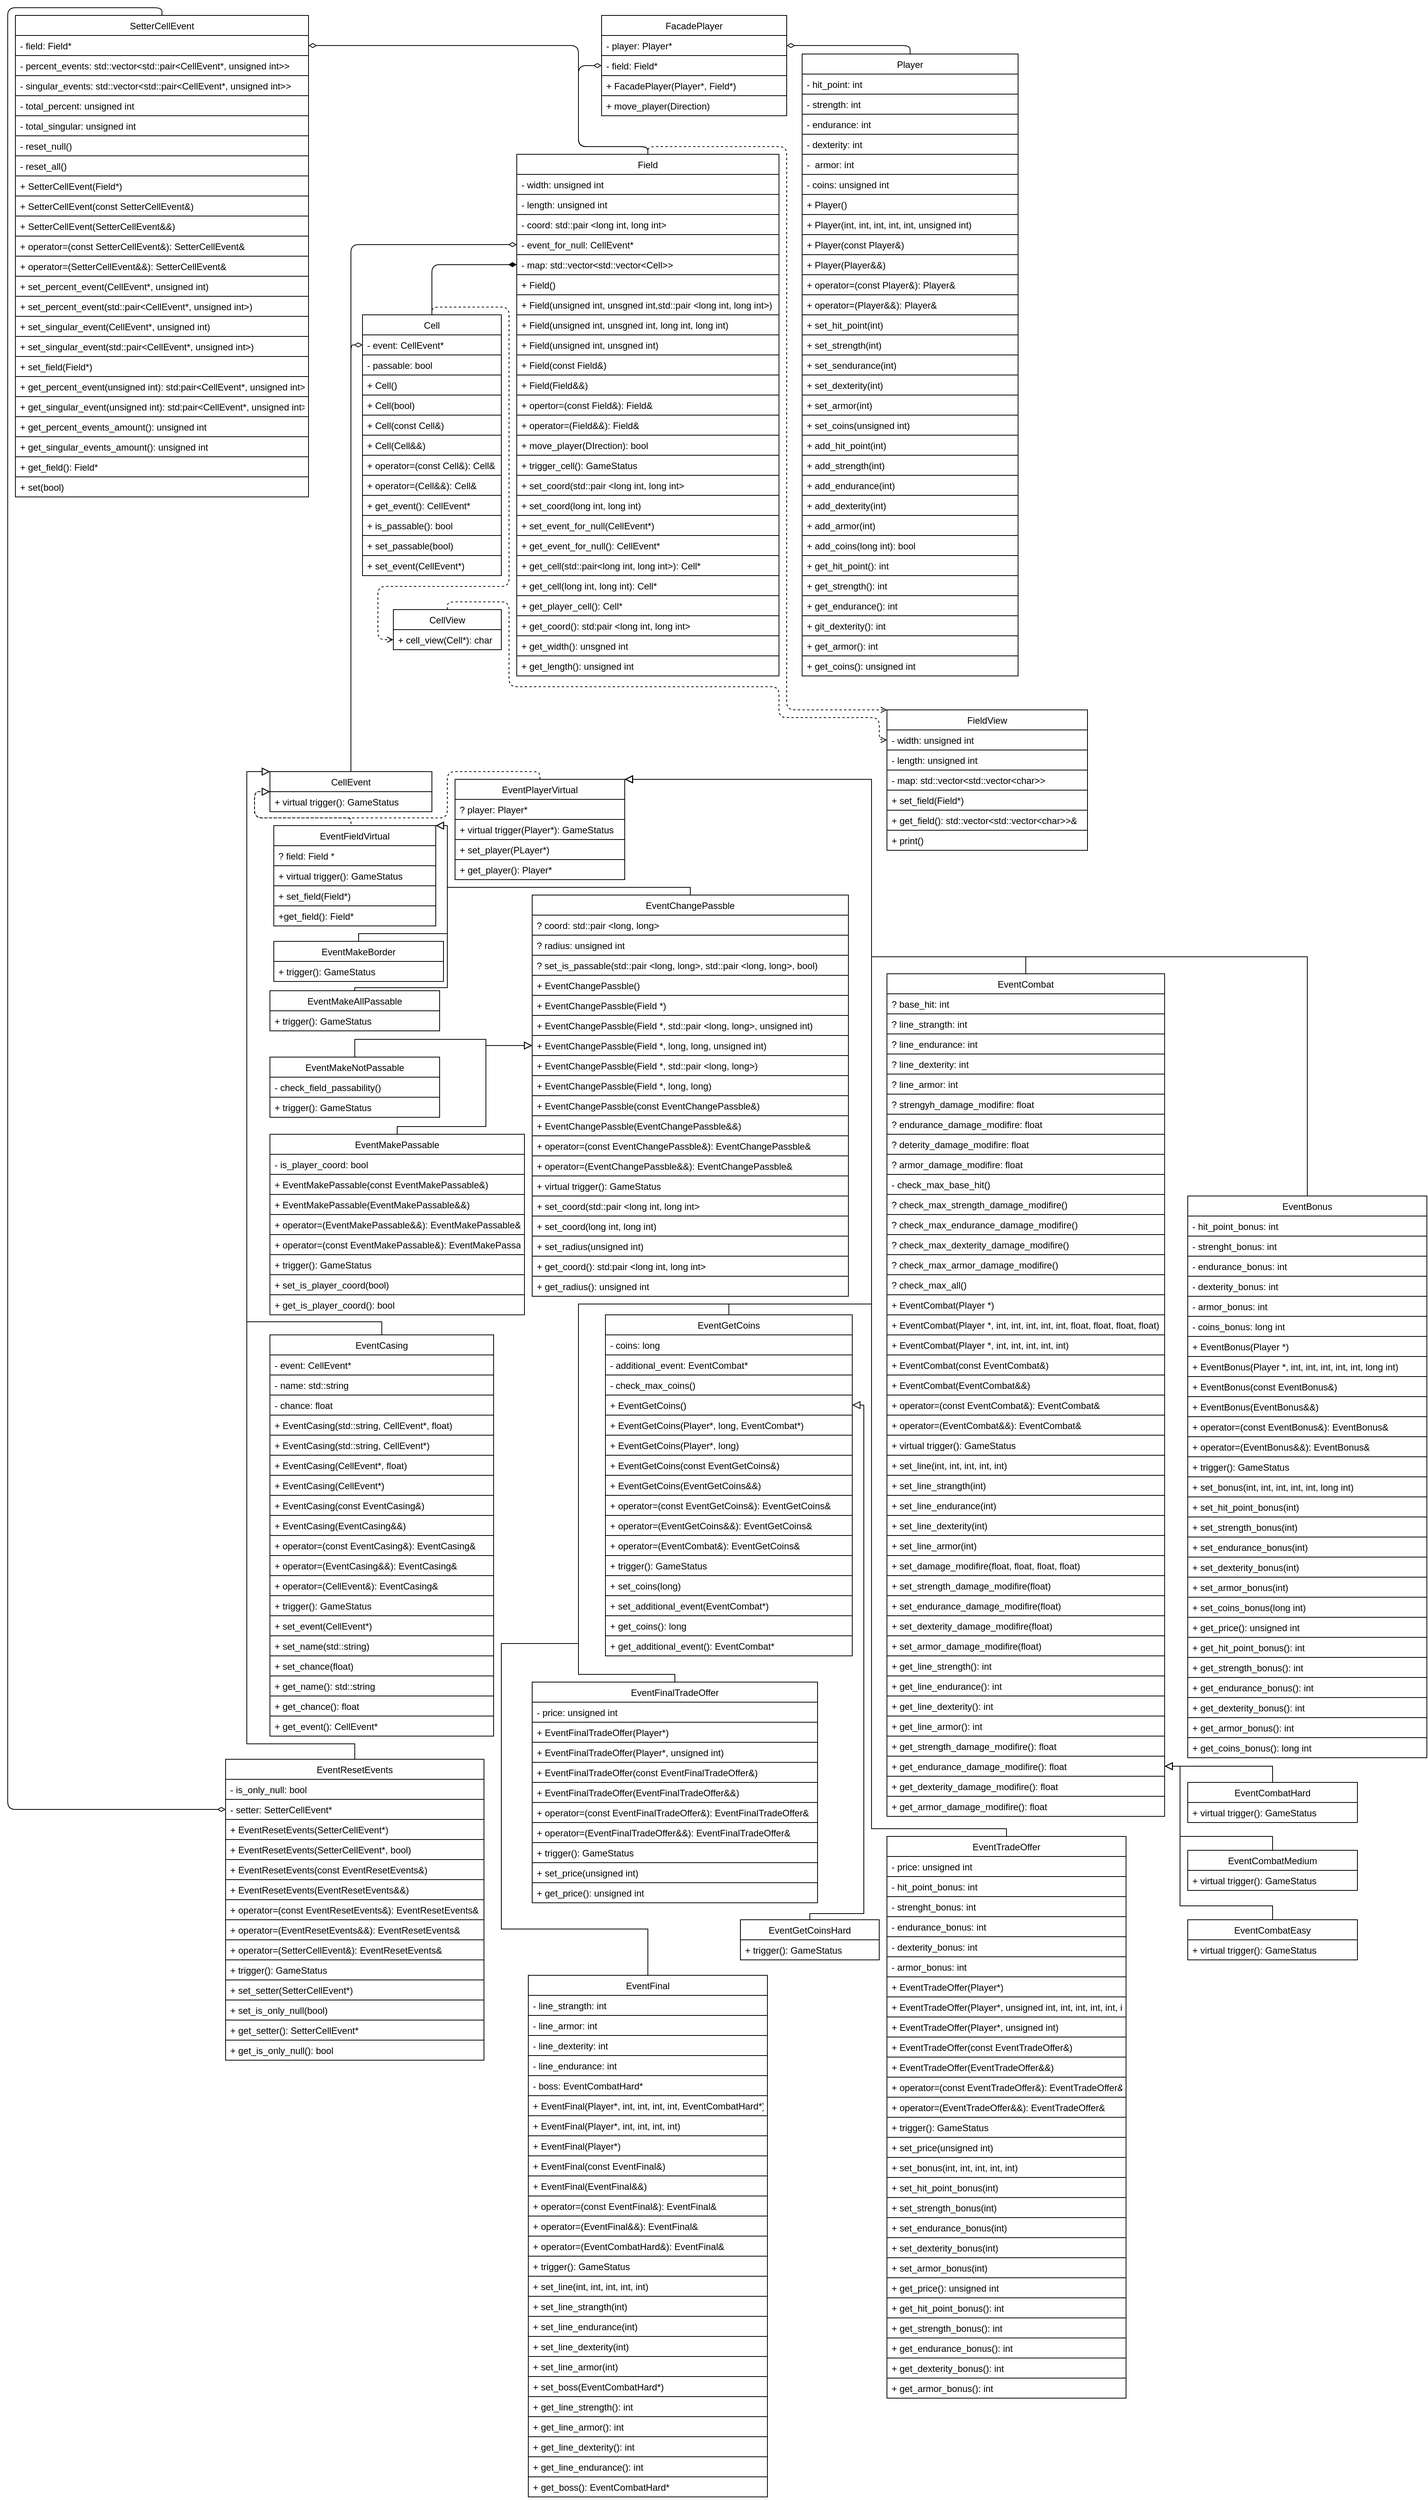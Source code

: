 <mxfile>
    <diagram id="ombd-WoxeEANmr7rUE96" name="Страница 1">
        <mxGraphModel dx="2144" dy="1683" grid="1" gridSize="10" guides="1" tooltips="1" connect="1" arrows="1" fold="1" page="1" pageScale="1" pageWidth="827" pageHeight="1169" background="#ffffff" math="0" shadow="0">
            <root>
                <mxCell id="0"/>
                <mxCell id="1" parent="0"/>
                <mxCell id="128" value="Player" style="swimlane;fontStyle=0;childLayout=stackLayout;horizontal=1;startSize=26;fillColor=none;horizontalStack=0;resizeParent=1;resizeParentMax=0;resizeLast=0;collapsible=1;marginBottom=0;fontSize=12;strokeColor=#000000;fontColor=#000000;" parent="1" vertex="1">
                    <mxGeometry x="-110" y="-1090" width="280" height="806" as="geometry"/>
                </mxCell>
                <mxCell id="130" value="- hit_point: int" style="text;strokeColor=#000000;fillColor=none;align=left;verticalAlign=top;spacingLeft=4;spacingRight=4;overflow=hidden;rotatable=0;points=[[0,0.5],[1,0.5]];portConstraint=eastwest;fontSize=12;fontColor=#000000;" parent="128" vertex="1">
                    <mxGeometry y="26" width="280" height="26" as="geometry"/>
                </mxCell>
                <mxCell id="131" value="- strength: int" style="text;strokeColor=#000000;fillColor=none;align=left;verticalAlign=top;spacingLeft=4;spacingRight=4;overflow=hidden;rotatable=0;points=[[0,0.5],[1,0.5]];portConstraint=eastwest;fontSize=12;fontColor=#000000;" parent="128" vertex="1">
                    <mxGeometry y="52" width="280" height="26" as="geometry"/>
                </mxCell>
                <mxCell id="157" value="- endurance: int" style="text;strokeColor=#000000;fillColor=none;align=left;verticalAlign=top;spacingLeft=4;spacingRight=4;overflow=hidden;rotatable=0;points=[[0,0.5],[1,0.5]];portConstraint=eastwest;fontSize=12;fontColor=#000000;" parent="128" vertex="1">
                    <mxGeometry y="78" width="280" height="26" as="geometry"/>
                </mxCell>
                <mxCell id="158" value="- dexterity: int" style="text;strokeColor=#000000;fillColor=none;align=left;verticalAlign=top;spacingLeft=4;spacingRight=4;overflow=hidden;rotatable=0;points=[[0,0.5],[1,0.5]];portConstraint=eastwest;fontSize=12;fontColor=#000000;" parent="128" vertex="1">
                    <mxGeometry y="104" width="280" height="26" as="geometry"/>
                </mxCell>
                <mxCell id="159" value="-  armor: int" style="text;strokeColor=#000000;fillColor=none;align=left;verticalAlign=top;spacingLeft=4;spacingRight=4;overflow=hidden;rotatable=0;points=[[0,0.5],[1,0.5]];portConstraint=eastwest;fontSize=12;fontColor=#000000;" parent="128" vertex="1">
                    <mxGeometry y="130" width="280" height="26" as="geometry"/>
                </mxCell>
                <mxCell id="163" value="- coins: unsigned int" style="text;strokeColor=#000000;fillColor=none;align=left;verticalAlign=top;spacingLeft=4;spacingRight=4;overflow=hidden;rotatable=0;points=[[0,0.5],[1,0.5]];portConstraint=eastwest;fontSize=12;fontColor=#000000;" parent="128" vertex="1">
                    <mxGeometry y="156" width="280" height="26" as="geometry"/>
                </mxCell>
                <mxCell id="161" value="+ Player()" style="text;strokeColor=#000000;fillColor=none;align=left;verticalAlign=top;spacingLeft=4;spacingRight=4;overflow=hidden;rotatable=0;points=[[0,0.5],[1,0.5]];portConstraint=eastwest;fontSize=12;fontColor=#000000;" parent="128" vertex="1">
                    <mxGeometry y="182" width="280" height="26" as="geometry"/>
                </mxCell>
                <mxCell id="172" value="+ Player(int, int, int, int, int, unsigned int)" style="text;strokeColor=#000000;fillColor=none;align=left;verticalAlign=top;spacingLeft=4;spacingRight=4;overflow=hidden;rotatable=0;points=[[0,0.5],[1,0.5]];portConstraint=eastwest;fontSize=12;fontColor=#000000;" parent="128" vertex="1">
                    <mxGeometry y="208" width="280" height="26" as="geometry"/>
                </mxCell>
                <mxCell id="171" value="+ Player(const Player&amp;)" style="text;strokeColor=#000000;fillColor=none;align=left;verticalAlign=top;spacingLeft=4;spacingRight=4;overflow=hidden;rotatable=0;points=[[0,0.5],[1,0.5]];portConstraint=eastwest;fontSize=12;fontColor=#000000;" parent="128" vertex="1">
                    <mxGeometry y="234" width="280" height="26" as="geometry"/>
                </mxCell>
                <mxCell id="170" value="+ Player(Player&amp;&amp;)" style="text;strokeColor=#000000;fillColor=none;align=left;verticalAlign=top;spacingLeft=4;spacingRight=4;overflow=hidden;rotatable=0;points=[[0,0.5],[1,0.5]];portConstraint=eastwest;fontSize=12;fontColor=#000000;" parent="128" vertex="1">
                    <mxGeometry y="260" width="280" height="26" as="geometry"/>
                </mxCell>
                <mxCell id="169" value="+ operator=(const Player&amp;): Player&amp;" style="text;strokeColor=#000000;fillColor=none;align=left;verticalAlign=top;spacingLeft=4;spacingRight=4;overflow=hidden;rotatable=0;points=[[0,0.5],[1,0.5]];portConstraint=eastwest;fontSize=12;fontColor=#000000;" parent="128" vertex="1">
                    <mxGeometry y="286" width="280" height="26" as="geometry"/>
                </mxCell>
                <mxCell id="168" value="+ operator=(Player&amp;&amp;): Player&amp;" style="text;strokeColor=#000000;fillColor=none;align=left;verticalAlign=top;spacingLeft=4;spacingRight=4;overflow=hidden;rotatable=0;points=[[0,0.5],[1,0.5]];portConstraint=eastwest;fontSize=12;fontColor=#000000;" parent="128" vertex="1">
                    <mxGeometry y="312" width="280" height="26" as="geometry"/>
                </mxCell>
                <mxCell id="179" value="+ set_hit_point(int)" style="text;strokeColor=#000000;fillColor=none;align=left;verticalAlign=top;spacingLeft=4;spacingRight=4;overflow=hidden;rotatable=0;points=[[0,0.5],[1,0.5]];portConstraint=eastwest;fontSize=12;fontColor=#000000;" parent="128" vertex="1">
                    <mxGeometry y="338" width="280" height="26" as="geometry"/>
                </mxCell>
                <mxCell id="178" value="+ set_strength(int)" style="text;strokeColor=#000000;fillColor=none;align=left;verticalAlign=top;spacingLeft=4;spacingRight=4;overflow=hidden;rotatable=0;points=[[0,0.5],[1,0.5]];portConstraint=eastwest;fontSize=12;fontColor=#000000;" parent="128" vertex="1">
                    <mxGeometry y="364" width="280" height="26" as="geometry"/>
                </mxCell>
                <mxCell id="177" value="+ set_sendurance(int)" style="text;strokeColor=#000000;fillColor=none;align=left;verticalAlign=top;spacingLeft=4;spacingRight=4;overflow=hidden;rotatable=0;points=[[0,0.5],[1,0.5]];portConstraint=eastwest;fontSize=12;fontColor=#000000;" parent="128" vertex="1">
                    <mxGeometry y="390" width="280" height="26" as="geometry"/>
                </mxCell>
                <mxCell id="176" value="+ set_dexterity(int)" style="text;strokeColor=#000000;fillColor=none;align=left;verticalAlign=top;spacingLeft=4;spacingRight=4;overflow=hidden;rotatable=0;points=[[0,0.5],[1,0.5]];portConstraint=eastwest;fontSize=12;fontColor=#000000;" parent="128" vertex="1">
                    <mxGeometry y="416" width="280" height="26" as="geometry"/>
                </mxCell>
                <mxCell id="175" value="+ set_armor(int)" style="text;strokeColor=#000000;fillColor=none;align=left;verticalAlign=top;spacingLeft=4;spacingRight=4;overflow=hidden;rotatable=0;points=[[0,0.5],[1,0.5]];portConstraint=eastwest;fontSize=12;fontColor=#000000;" parent="128" vertex="1">
                    <mxGeometry y="442" width="280" height="26" as="geometry"/>
                </mxCell>
                <mxCell id="182" value="+ set_coins(unsigned int)" style="text;strokeColor=#000000;fillColor=none;align=left;verticalAlign=top;spacingLeft=4;spacingRight=4;overflow=hidden;rotatable=0;points=[[0,0.5],[1,0.5]];portConstraint=eastwest;fontSize=12;fontColor=#000000;" parent="128" vertex="1">
                    <mxGeometry y="468" width="280" height="26" as="geometry"/>
                </mxCell>
                <mxCell id="188" value="+ add_hit_point(int)" style="text;strokeColor=#000000;fillColor=none;align=left;verticalAlign=top;spacingLeft=4;spacingRight=4;overflow=hidden;rotatable=0;points=[[0,0.5],[1,0.5]];portConstraint=eastwest;fontSize=12;fontColor=#000000;" parent="128" vertex="1">
                    <mxGeometry y="494" width="280" height="26" as="geometry"/>
                </mxCell>
                <mxCell id="187" value="+ add_strength(int)" style="text;strokeColor=#000000;fillColor=none;align=left;verticalAlign=top;spacingLeft=4;spacingRight=4;overflow=hidden;rotatable=0;points=[[0,0.5],[1,0.5]];portConstraint=eastwest;fontSize=12;fontColor=#000000;" parent="128" vertex="1">
                    <mxGeometry y="520" width="280" height="26" as="geometry"/>
                </mxCell>
                <mxCell id="186" value="+ add_endurance(int)" style="text;strokeColor=#000000;fillColor=none;align=left;verticalAlign=top;spacingLeft=4;spacingRight=4;overflow=hidden;rotatable=0;points=[[0,0.5],[1,0.5]];portConstraint=eastwest;fontSize=12;fontColor=#000000;" parent="128" vertex="1">
                    <mxGeometry y="546" width="280" height="26" as="geometry"/>
                </mxCell>
                <mxCell id="185" value="+ add_dexterity(int) " style="text;strokeColor=#000000;fillColor=none;align=left;verticalAlign=top;spacingLeft=4;spacingRight=4;overflow=hidden;rotatable=0;points=[[0,0.5],[1,0.5]];portConstraint=eastwest;fontSize=12;fontColor=#000000;" parent="128" vertex="1">
                    <mxGeometry y="572" width="280" height="26" as="geometry"/>
                </mxCell>
                <mxCell id="184" value="+ add_armor(int)" style="text;strokeColor=#000000;fillColor=none;align=left;verticalAlign=top;spacingLeft=4;spacingRight=4;overflow=hidden;rotatable=0;points=[[0,0.5],[1,0.5]];portConstraint=eastwest;fontSize=12;fontColor=#000000;" parent="128" vertex="1">
                    <mxGeometry y="598" width="280" height="26" as="geometry"/>
                </mxCell>
                <mxCell id="183" value="+ add_coins(long int): bool" style="text;strokeColor=#000000;fillColor=none;align=left;verticalAlign=top;spacingLeft=4;spacingRight=4;overflow=hidden;rotatable=0;points=[[0,0.5],[1,0.5]];portConstraint=eastwest;fontSize=12;fontColor=#000000;" parent="128" vertex="1">
                    <mxGeometry y="624" width="280" height="26" as="geometry"/>
                </mxCell>
                <mxCell id="192" value="+ get_hit_point(): int" style="text;strokeColor=#000000;fillColor=none;align=left;verticalAlign=top;spacingLeft=4;spacingRight=4;overflow=hidden;rotatable=0;points=[[0,0.5],[1,0.5]];portConstraint=eastwest;fontSize=12;fontColor=#000000;" parent="128" vertex="1">
                    <mxGeometry y="650" width="280" height="26" as="geometry"/>
                </mxCell>
                <mxCell id="196" value="+ get_strength(): int" style="text;strokeColor=#000000;fillColor=none;align=left;verticalAlign=top;spacingLeft=4;spacingRight=4;overflow=hidden;rotatable=0;points=[[0,0.5],[1,0.5]];portConstraint=eastwest;fontSize=12;fontColor=#000000;" parent="128" vertex="1">
                    <mxGeometry y="676" width="280" height="26" as="geometry"/>
                </mxCell>
                <mxCell id="195" value="+ get_endurance(): int" style="text;strokeColor=#000000;fillColor=none;align=left;verticalAlign=top;spacingLeft=4;spacingRight=4;overflow=hidden;rotatable=0;points=[[0,0.5],[1,0.5]];portConstraint=eastwest;fontSize=12;fontColor=#000000;" parent="128" vertex="1">
                    <mxGeometry y="702" width="280" height="26" as="geometry"/>
                </mxCell>
                <mxCell id="194" value="+ git_dexterity(): int" style="text;strokeColor=#000000;fillColor=none;align=left;verticalAlign=top;spacingLeft=4;spacingRight=4;overflow=hidden;rotatable=0;points=[[0,0.5],[1,0.5]];portConstraint=eastwest;fontSize=12;fontColor=#000000;" parent="128" vertex="1">
                    <mxGeometry y="728" width="280" height="26" as="geometry"/>
                </mxCell>
                <mxCell id="193" value="+ get_armor(): int" style="text;strokeColor=#000000;fillColor=none;align=left;verticalAlign=top;spacingLeft=4;spacingRight=4;overflow=hidden;rotatable=0;points=[[0,0.5],[1,0.5]];portConstraint=eastwest;fontSize=12;fontColor=#000000;" parent="128" vertex="1">
                    <mxGeometry y="754" width="280" height="26" as="geometry"/>
                </mxCell>
                <mxCell id="191" value="+ get_coins(): unsigned int" style="text;strokeColor=#000000;fillColor=none;align=left;verticalAlign=top;spacingLeft=4;spacingRight=4;overflow=hidden;rotatable=0;points=[[0,0.5],[1,0.5]];portConstraint=eastwest;fontSize=12;fontColor=#000000;" parent="128" vertex="1">
                    <mxGeometry y="780" width="280" height="26" as="geometry"/>
                </mxCell>
                <mxCell id="132" value="Field" style="swimlane;fontStyle=0;childLayout=stackLayout;horizontal=1;startSize=26;fillColor=none;horizontalStack=0;resizeParent=1;resizeParentMax=0;resizeLast=0;collapsible=1;marginBottom=0;fontSize=12;fontColor=#000000;strokeColor=#000000;" parent="1" vertex="1">
                    <mxGeometry x="-480" y="-960" width="340" height="676" as="geometry">
                        <mxRectangle x="400" y="200" width="90" height="26" as="alternateBounds"/>
                    </mxGeometry>
                </mxCell>
                <mxCell id="133" value="- width: unsigned int" style="text;strokeColor=#000000;fillColor=none;align=left;verticalAlign=top;spacingLeft=4;spacingRight=4;overflow=hidden;rotatable=0;points=[[0,0.5],[1,0.5]];portConstraint=eastwest;fontSize=12;fontColor=#000000;" parent="132" vertex="1">
                    <mxGeometry y="26" width="340" height="26" as="geometry"/>
                </mxCell>
                <mxCell id="134" value="- length: unsigned int" style="text;strokeColor=#000000;fillColor=none;align=left;verticalAlign=top;spacingLeft=4;spacingRight=4;overflow=hidden;rotatable=0;points=[[0,0.5],[1,0.5]];portConstraint=eastwest;fontSize=12;fontColor=#000000;" parent="132" vertex="1">
                    <mxGeometry y="52" width="340" height="26" as="geometry"/>
                </mxCell>
                <mxCell id="248" value="- coord: std::pair &lt;long int, long int&gt;" style="text;strokeColor=#000000;fillColor=none;align=left;verticalAlign=top;spacingLeft=4;spacingRight=4;overflow=hidden;rotatable=0;points=[[0,0.5],[1,0.5]];portConstraint=eastwest;fontSize=12;fontColor=#000000;" parent="132" vertex="1">
                    <mxGeometry y="78" width="340" height="26" as="geometry"/>
                </mxCell>
                <mxCell id="732" value="- event_for_null: CellEvent*" style="text;strokeColor=#000000;fillColor=none;align=left;verticalAlign=top;spacingLeft=4;spacingRight=4;overflow=hidden;rotatable=0;points=[[0,0.5],[1,0.5]];portConstraint=eastwest;fontSize=12;fontColor=#000000;" vertex="1" parent="132">
                    <mxGeometry y="104" width="340" height="26" as="geometry"/>
                </mxCell>
                <mxCell id="135" value="- map: std::vector&lt;std::vector&lt;Cell&gt;&gt;" style="text;strokeColor=#000000;fillColor=none;align=left;verticalAlign=top;spacingLeft=4;spacingRight=4;overflow=hidden;rotatable=0;points=[[0,0.5],[1,0.5]];portConstraint=eastwest;fontSize=12;fontColor=#000000;" parent="132" vertex="1">
                    <mxGeometry y="130" width="340" height="26" as="geometry"/>
                </mxCell>
                <mxCell id="201" value="+ Field()" style="text;strokeColor=#000000;fillColor=none;align=left;verticalAlign=top;spacingLeft=4;spacingRight=4;overflow=hidden;rotatable=0;points=[[0,0.5],[1,0.5]];portConstraint=eastwest;fontSize=12;fontColor=#000000;" parent="132" vertex="1">
                    <mxGeometry y="156" width="340" height="26" as="geometry"/>
                </mxCell>
                <mxCell id="251" value="+ Field(unsigned int, unsgned int,std::pair &lt;long int, long int&gt;)" style="text;strokeColor=#000000;fillColor=none;align=left;verticalAlign=top;spacingLeft=4;spacingRight=4;overflow=hidden;rotatable=0;points=[[0,0.5],[1,0.5]];portConstraint=eastwest;fontSize=12;fontColor=#000000;" parent="132" vertex="1">
                    <mxGeometry y="182" width="340" height="26" as="geometry"/>
                </mxCell>
                <mxCell id="250" value="+ Field(unsigned int, unsgned int, long int, long int)" style="text;strokeColor=#000000;fillColor=none;align=left;verticalAlign=top;spacingLeft=4;spacingRight=4;overflow=hidden;rotatable=0;points=[[0,0.5],[1,0.5]];portConstraint=eastwest;fontSize=12;fontColor=#000000;" parent="132" vertex="1">
                    <mxGeometry y="208" width="340" height="26" as="geometry"/>
                </mxCell>
                <mxCell id="200" value="+ Field(unsigned int, unsgned int)" style="text;strokeColor=#000000;fillColor=none;align=left;verticalAlign=top;spacingLeft=4;spacingRight=4;overflow=hidden;rotatable=0;points=[[0,0.5],[1,0.5]];portConstraint=eastwest;fontSize=12;fontColor=#000000;" parent="132" vertex="1">
                    <mxGeometry y="234" width="340" height="26" as="geometry"/>
                </mxCell>
                <mxCell id="199" value="+ Field(const Field&amp;)" style="text;strokeColor=#000000;fillColor=none;align=left;verticalAlign=top;spacingLeft=4;spacingRight=4;overflow=hidden;rotatable=0;points=[[0,0.5],[1,0.5]];portConstraint=eastwest;fontSize=12;fontColor=#000000;" parent="132" vertex="1">
                    <mxGeometry y="260" width="340" height="26" as="geometry"/>
                </mxCell>
                <mxCell id="198" value="+ Field(Field&amp;&amp;)" style="text;strokeColor=#000000;fillColor=none;align=left;verticalAlign=top;spacingLeft=4;spacingRight=4;overflow=hidden;rotatable=0;points=[[0,0.5],[1,0.5]];portConstraint=eastwest;fontSize=12;fontColor=#000000;" parent="132" vertex="1">
                    <mxGeometry y="286" width="340" height="26" as="geometry"/>
                </mxCell>
                <mxCell id="207" value="+ opertor=(const Field&amp;): Field&amp;" style="text;strokeColor=#000000;fillColor=none;align=left;verticalAlign=top;spacingLeft=4;spacingRight=4;overflow=hidden;rotatable=0;points=[[0,0.5],[1,0.5]];portConstraint=eastwest;fontSize=12;fontColor=#000000;" parent="132" vertex="1">
                    <mxGeometry y="312" width="340" height="26" as="geometry"/>
                </mxCell>
                <mxCell id="206" value="+ operator=(Field&amp;&amp;): Field&amp;" style="text;strokeColor=#000000;fillColor=none;align=left;verticalAlign=top;spacingLeft=4;spacingRight=4;overflow=hidden;rotatable=0;points=[[0,0.5],[1,0.5]];portConstraint=eastwest;fontSize=12;fontColor=#000000;" parent="132" vertex="1">
                    <mxGeometry y="338" width="340" height="26" as="geometry"/>
                </mxCell>
                <mxCell id="735" value="+ move_player(DIrection): bool" style="text;strokeColor=#000000;fillColor=none;align=left;verticalAlign=top;spacingLeft=4;spacingRight=4;overflow=hidden;rotatable=0;points=[[0,0.5],[1,0.5]];portConstraint=eastwest;fontSize=12;fontColor=#000000;" vertex="1" parent="132">
                    <mxGeometry y="364" width="340" height="26" as="geometry"/>
                </mxCell>
                <mxCell id="734" value="+ trigger_cell(): GameStatus" style="text;strokeColor=#000000;fillColor=none;align=left;verticalAlign=top;spacingLeft=4;spacingRight=4;overflow=hidden;rotatable=0;points=[[0,0.5],[1,0.5]];portConstraint=eastwest;fontSize=12;fontColor=#000000;" vertex="1" parent="132">
                    <mxGeometry y="390" width="340" height="26" as="geometry"/>
                </mxCell>
                <mxCell id="254" value="+ set_coord(std::pair &lt;long int, long int&gt;" style="text;strokeColor=#000000;fillColor=none;align=left;verticalAlign=top;spacingLeft=4;spacingRight=4;overflow=hidden;rotatable=0;points=[[0,0.5],[1,0.5]];portConstraint=eastwest;fontSize=12;fontColor=#000000;" parent="132" vertex="1">
                    <mxGeometry y="416" width="340" height="26" as="geometry"/>
                </mxCell>
                <mxCell id="253" value="+ set_coord(long int, long int)" style="text;strokeColor=#000000;fillColor=none;align=left;verticalAlign=top;spacingLeft=4;spacingRight=4;overflow=hidden;rotatable=0;points=[[0,0.5],[1,0.5]];portConstraint=eastwest;fontSize=12;fontColor=#000000;" parent="132" vertex="1">
                    <mxGeometry y="442" width="340" height="26" as="geometry"/>
                </mxCell>
                <mxCell id="737" value="+ set_event_for_null(CellEvent*)" style="text;strokeColor=#000000;fillColor=none;align=left;verticalAlign=top;spacingLeft=4;spacingRight=4;overflow=hidden;rotatable=0;points=[[0,0.5],[1,0.5]];portConstraint=eastwest;fontSize=12;fontColor=#000000;" vertex="1" parent="132">
                    <mxGeometry y="468" width="340" height="26" as="geometry"/>
                </mxCell>
                <mxCell id="736" value="+ get_event_for_null(): CellEvent*" style="text;strokeColor=#000000;fillColor=none;align=left;verticalAlign=top;spacingLeft=4;spacingRight=4;overflow=hidden;rotatable=0;points=[[0,0.5],[1,0.5]];portConstraint=eastwest;fontSize=12;fontColor=#000000;" vertex="1" parent="132">
                    <mxGeometry y="494" width="340" height="26" as="geometry"/>
                </mxCell>
                <mxCell id="205" value="+ get_cell(std::pair&lt;long int, long int&gt;): Cell*" style="text;strokeColor=#000000;fillColor=none;align=left;verticalAlign=top;spacingLeft=4;spacingRight=4;overflow=hidden;rotatable=0;points=[[0,0.5],[1,0.5]];portConstraint=eastwest;fontSize=12;fontColor=#000000;" parent="132" vertex="1">
                    <mxGeometry y="520" width="340" height="26" as="geometry"/>
                </mxCell>
                <mxCell id="204" value="+ get_cell(long int, long int): Cell*" style="text;strokeColor=#000000;fillColor=none;align=left;verticalAlign=top;spacingLeft=4;spacingRight=4;overflow=hidden;rotatable=0;points=[[0,0.5],[1,0.5]];portConstraint=eastwest;fontSize=12;fontColor=#000000;" parent="132" vertex="1">
                    <mxGeometry y="546" width="340" height="26" as="geometry"/>
                </mxCell>
                <mxCell id="252" value="+ get_player_cell(): Cell*" style="text;strokeColor=#000000;fillColor=none;align=left;verticalAlign=top;spacingLeft=4;spacingRight=4;overflow=hidden;rotatable=0;points=[[0,0.5],[1,0.5]];portConstraint=eastwest;fontSize=12;fontColor=#000000;" parent="132" vertex="1">
                    <mxGeometry y="572" width="340" height="26" as="geometry"/>
                </mxCell>
                <mxCell id="256" value="+ get_coord(): std:pair &lt;long int, long int&gt;" style="text;strokeColor=#000000;fillColor=none;align=left;verticalAlign=top;spacingLeft=4;spacingRight=4;overflow=hidden;rotatable=0;points=[[0,0.5],[1,0.5]];portConstraint=eastwest;fontSize=12;fontColor=#000000;" parent="132" vertex="1">
                    <mxGeometry y="598" width="340" height="26" as="geometry"/>
                </mxCell>
                <mxCell id="203" value="+ get_width(): unsgned int" style="text;strokeColor=#000000;fillColor=none;align=left;verticalAlign=top;spacingLeft=4;spacingRight=4;overflow=hidden;rotatable=0;points=[[0,0.5],[1,0.5]];portConstraint=eastwest;fontSize=12;fontColor=#000000;" parent="132" vertex="1">
                    <mxGeometry y="624" width="340" height="26" as="geometry"/>
                </mxCell>
                <mxCell id="202" value="+ get_length(): unsigned int" style="text;strokeColor=#000000;fillColor=none;align=left;verticalAlign=top;spacingLeft=4;spacingRight=4;overflow=hidden;rotatable=0;points=[[0,0.5],[1,0.5]];portConstraint=eastwest;fontSize=12;fontColor=#000000;" parent="132" vertex="1">
                    <mxGeometry y="650" width="340" height="26" as="geometry"/>
                </mxCell>
                <mxCell id="140" value="Cell" style="swimlane;fontStyle=0;childLayout=stackLayout;horizontal=1;startSize=26;fillColor=none;horizontalStack=0;resizeParent=1;resizeParentMax=0;resizeLast=0;collapsible=1;marginBottom=0;fontSize=12;fontColor=#000000;strokeColor=#000000;" parent="1" vertex="1">
                    <mxGeometry x="-680" y="-752" width="180" height="338" as="geometry"/>
                </mxCell>
                <mxCell id="141" value="- event: CellEvent*" style="text;strokeColor=#000000;fillColor=none;align=left;verticalAlign=top;spacingLeft=4;spacingRight=4;overflow=hidden;rotatable=0;points=[[0,0.5],[1,0.5]];portConstraint=eastwest;fontSize=12;fontColor=#000000;" parent="140" vertex="1">
                    <mxGeometry y="26" width="180" height="26" as="geometry"/>
                </mxCell>
                <mxCell id="142" value="- passable: bool" style="text;strokeColor=#000000;fillColor=none;align=left;verticalAlign=top;spacingLeft=4;spacingRight=4;overflow=hidden;rotatable=0;points=[[0,0.5],[1,0.5]];portConstraint=eastwest;fontSize=12;fontColor=#000000;" parent="140" vertex="1">
                    <mxGeometry y="52" width="180" height="26" as="geometry"/>
                </mxCell>
                <mxCell id="219" value="+ Cell()" style="text;strokeColor=#000000;fillColor=none;align=left;verticalAlign=top;spacingLeft=4;spacingRight=4;overflow=hidden;rotatable=0;points=[[0,0.5],[1,0.5]];portConstraint=eastwest;fontSize=12;fontColor=#000000;" parent="140" vertex="1">
                    <mxGeometry y="78" width="180" height="26" as="geometry"/>
                </mxCell>
                <mxCell id="218" value="+ Cell(bool)" style="text;strokeColor=#000000;fillColor=none;align=left;verticalAlign=top;spacingLeft=4;spacingRight=4;overflow=hidden;rotatable=0;points=[[0,0.5],[1,0.5]];portConstraint=eastwest;fontSize=12;fontColor=#000000;" parent="140" vertex="1">
                    <mxGeometry y="104" width="180" height="26" as="geometry"/>
                </mxCell>
                <mxCell id="217" value="+ Cell(const Cell&amp;)" style="text;strokeColor=#000000;fillColor=none;align=left;verticalAlign=top;spacingLeft=4;spacingRight=4;overflow=hidden;rotatable=0;points=[[0,0.5],[1,0.5]];portConstraint=eastwest;fontSize=12;fontColor=#000000;" parent="140" vertex="1">
                    <mxGeometry y="130" width="180" height="26" as="geometry"/>
                </mxCell>
                <mxCell id="216" value="+ Cell(Cell&amp;&amp;)" style="text;strokeColor=#000000;fillColor=none;align=left;verticalAlign=top;spacingLeft=4;spacingRight=4;overflow=hidden;rotatable=0;points=[[0,0.5],[1,0.5]];portConstraint=eastwest;fontSize=12;fontColor=#000000;" parent="140" vertex="1">
                    <mxGeometry y="156" width="180" height="26" as="geometry"/>
                </mxCell>
                <mxCell id="215" value="+ operator=(const Cell&amp;): Cell&amp;" style="text;strokeColor=#000000;fillColor=none;align=left;verticalAlign=top;spacingLeft=4;spacingRight=4;overflow=hidden;rotatable=0;points=[[0,0.5],[1,0.5]];portConstraint=eastwest;fontSize=12;fontColor=#000000;" parent="140" vertex="1">
                    <mxGeometry y="182" width="180" height="26" as="geometry"/>
                </mxCell>
                <mxCell id="214" value="+ operator=(Cell&amp;&amp;): Cell&amp;" style="text;strokeColor=#000000;fillColor=none;align=left;verticalAlign=top;spacingLeft=4;spacingRight=4;overflow=hidden;rotatable=0;points=[[0,0.5],[1,0.5]];portConstraint=eastwest;fontSize=12;fontColor=#000000;" parent="140" vertex="1">
                    <mxGeometry y="208" width="180" height="26" as="geometry"/>
                </mxCell>
                <mxCell id="213" value="+ get_event(): CellEvent*" style="text;strokeColor=#000000;fillColor=none;align=left;verticalAlign=top;spacingLeft=4;spacingRight=4;overflow=hidden;rotatable=0;points=[[0,0.5],[1,0.5]];portConstraint=eastwest;fontSize=12;fontColor=#000000;" parent="140" vertex="1">
                    <mxGeometry y="234" width="180" height="26" as="geometry"/>
                </mxCell>
                <mxCell id="211" value="+ is_passable(): bool" style="text;strokeColor=#000000;fillColor=none;align=left;verticalAlign=top;spacingLeft=4;spacingRight=4;overflow=hidden;rotatable=0;points=[[0,0.5],[1,0.5]];portConstraint=eastwest;fontSize=12;fontColor=#000000;" parent="140" vertex="1">
                    <mxGeometry y="260" width="180" height="26" as="geometry"/>
                </mxCell>
                <mxCell id="209" value="+ set_passable(bool)" style="text;strokeColor=#000000;fillColor=none;align=left;verticalAlign=top;spacingLeft=4;spacingRight=4;overflow=hidden;rotatable=0;points=[[0,0.5],[1,0.5]];portConstraint=eastwest;fontSize=12;fontColor=#000000;" parent="140" vertex="1">
                    <mxGeometry y="286" width="180" height="26" as="geometry"/>
                </mxCell>
                <mxCell id="208" value="+ set_event(CellEvent*)" style="text;strokeColor=#000000;fillColor=none;align=left;verticalAlign=top;spacingLeft=4;spacingRight=4;overflow=hidden;rotatable=0;points=[[0,0.5],[1,0.5]];portConstraint=eastwest;fontSize=12;fontColor=#000000;" parent="140" vertex="1">
                    <mxGeometry y="312" width="180" height="26" as="geometry"/>
                </mxCell>
                <mxCell id="144" value="CellEvent" style="swimlane;fontStyle=0;childLayout=stackLayout;horizontal=1;startSize=26;fillColor=none;horizontalStack=0;resizeParent=1;resizeParentMax=0;resizeLast=0;collapsible=1;marginBottom=0;fontSize=12;fontColor=#000000;strokeColor=#000000;" parent="1" vertex="1">
                    <mxGeometry x="-800" y="-160" width="210" height="52" as="geometry"/>
                </mxCell>
                <mxCell id="145" value="+ virtual trigger(): GameStatus" style="text;strokeColor=#000000;fillColor=none;align=left;verticalAlign=top;spacingLeft=4;spacingRight=4;overflow=hidden;rotatable=0;points=[[0,0.5],[1,0.5]];portConstraint=eastwest;fontSize=12;fontColor=#000000;" parent="144" vertex="1">
                    <mxGeometry y="26" width="210" height="26" as="geometry"/>
                </mxCell>
                <mxCell id="220" value="CellView" style="swimlane;fontStyle=0;childLayout=stackLayout;horizontal=1;startSize=26;fillColor=none;horizontalStack=0;resizeParent=1;resizeParentMax=0;resizeLast=0;collapsible=1;marginBottom=0;fontColor=#000000;strokeColor=#000000;" parent="1" vertex="1">
                    <mxGeometry x="-640" y="-370" width="140" height="52" as="geometry"/>
                </mxCell>
                <mxCell id="221" value="+ cell_view(Cell*): char" style="text;strokeColor=#000000;fillColor=none;align=left;verticalAlign=top;spacingLeft=4;spacingRight=4;overflow=hidden;rotatable=0;points=[[0,0.5],[1,0.5]];portConstraint=eastwest;fontColor=#000000;" parent="220" vertex="1">
                    <mxGeometry y="26" width="140" height="26" as="geometry"/>
                </mxCell>
                <mxCell id="224" value="FieldView" style="swimlane;fontStyle=0;childLayout=stackLayout;horizontal=1;startSize=26;fillColor=none;horizontalStack=0;resizeParent=1;resizeParentMax=0;resizeLast=0;collapsible=1;marginBottom=0;fontColor=#000000;strokeColor=#000000;" parent="1" vertex="1">
                    <mxGeometry y="-240" width="260" height="182" as="geometry"/>
                </mxCell>
                <mxCell id="225" value="- width: unsigned int" style="text;strokeColor=#000000;fillColor=none;align=left;verticalAlign=top;spacingLeft=4;spacingRight=4;overflow=hidden;rotatable=0;points=[[0,0.5],[1,0.5]];portConstraint=eastwest;fontColor=#000000;" parent="224" vertex="1">
                    <mxGeometry y="26" width="260" height="26" as="geometry"/>
                </mxCell>
                <mxCell id="226" value="- length: unsigned int" style="text;strokeColor=#000000;fillColor=none;align=left;verticalAlign=top;spacingLeft=4;spacingRight=4;overflow=hidden;rotatable=0;points=[[0,0.5],[1,0.5]];portConstraint=eastwest;fontColor=#000000;" parent="224" vertex="1">
                    <mxGeometry y="52" width="260" height="26" as="geometry"/>
                </mxCell>
                <mxCell id="227" value="- map: std::vector&lt;std::vector&lt;char&gt;&gt;" style="text;strokeColor=#000000;fillColor=none;align=left;verticalAlign=top;spacingLeft=4;spacingRight=4;overflow=hidden;rotatable=0;points=[[0,0.5],[1,0.5]];portConstraint=eastwest;fontColor=#000000;" parent="224" vertex="1">
                    <mxGeometry y="78" width="260" height="26" as="geometry"/>
                </mxCell>
                <mxCell id="230" value="+ set_field(Field*)" style="text;strokeColor=#000000;fillColor=none;align=left;verticalAlign=top;spacingLeft=4;spacingRight=4;overflow=hidden;rotatable=0;points=[[0,0.5],[1,0.5]];portConstraint=eastwest;fontColor=#000000;" parent="224" vertex="1">
                    <mxGeometry y="104" width="260" height="26" as="geometry"/>
                </mxCell>
                <mxCell id="231" value="+ get_field(): std::vector&lt;std::vector&lt;char&gt;&gt;&amp;" style="text;strokeColor=#000000;fillColor=none;align=left;verticalAlign=top;spacingLeft=4;spacingRight=4;overflow=hidden;rotatable=0;points=[[0,0.5],[1,0.5]];portConstraint=eastwest;fontColor=#000000;" parent="224" vertex="1">
                    <mxGeometry y="130" width="260" height="26" as="geometry"/>
                </mxCell>
                <mxCell id="232" value="+ print()" style="text;strokeColor=#000000;fillColor=none;align=left;verticalAlign=top;spacingLeft=4;spacingRight=4;overflow=hidden;rotatable=0;points=[[0,0.5],[1,0.5]];portConstraint=eastwest;fontColor=#000000;" parent="224" vertex="1">
                    <mxGeometry y="156" width="260" height="26" as="geometry"/>
                </mxCell>
                <mxCell id="239" value="" style="endArrow=none;startArrow=diamondThin;endFill=0;startFill=0;html=1;verticalAlign=bottom;labelBackgroundColor=none;strokeWidth=1;startSize=8;endSize=8;elbow=vertical;fontColor=#000000;strokeColor=#000000;edgeStyle=orthogonalEdgeStyle;entryX=0.5;entryY=0;entryDx=0;entryDy=0;exitX=0;exitY=0.5;exitDx=0;exitDy=0;" parent="1" source="141" target="144" edge="1">
                    <mxGeometry width="160" relative="1" as="geometry">
                        <mxPoint x="-750" y="-430" as="sourcePoint"/>
                        <mxPoint x="-680" y="-380" as="targetPoint"/>
                        <Array as="points">
                            <mxPoint x="-695" y="-713"/>
                        </Array>
                    </mxGeometry>
                </mxCell>
                <mxCell id="259" value="FacadePlayer" style="swimlane;fontStyle=0;childLayout=stackLayout;horizontal=1;startSize=26;fillColor=none;horizontalStack=0;resizeParent=1;resizeParentMax=0;resizeLast=0;collapsible=1;marginBottom=0;fontSize=12;fontColor=#000000;strokeColor=#000000;" parent="1" vertex="1">
                    <mxGeometry x="-370" y="-1140" width="240" height="130" as="geometry"/>
                </mxCell>
                <mxCell id="260" value="- player: Player*" style="text;strokeColor=#000000;fillColor=none;align=left;verticalAlign=top;spacingLeft=4;spacingRight=4;overflow=hidden;rotatable=0;points=[[0,0.5],[1,0.5]];portConstraint=eastwest;fontSize=12;fontColor=#000000;" parent="259" vertex="1">
                    <mxGeometry y="26" width="240" height="26" as="geometry"/>
                </mxCell>
                <mxCell id="264" value="- field: Field*" style="text;strokeColor=#000000;fillColor=none;align=left;verticalAlign=top;spacingLeft=4;spacingRight=4;overflow=hidden;rotatable=0;points=[[0,0.5],[1,0.5]];portConstraint=eastwest;fontSize=12;fontColor=#000000;" parent="259" vertex="1">
                    <mxGeometry y="52" width="240" height="26" as="geometry"/>
                </mxCell>
                <mxCell id="262" value="+ FacadePlayer(Player*, Field*)" style="text;strokeColor=#000000;fillColor=none;align=left;verticalAlign=top;spacingLeft=4;spacingRight=4;overflow=hidden;rotatable=0;points=[[0,0.5],[1,0.5]];portConstraint=eastwest;fontSize=12;fontColor=#000000;" parent="259" vertex="1">
                    <mxGeometry y="78" width="240" height="26" as="geometry"/>
                </mxCell>
                <mxCell id="261" value="+ move_player(Direction)" style="text;strokeColor=#000000;fillColor=none;align=left;verticalAlign=top;spacingLeft=4;spacingRight=4;overflow=hidden;rotatable=0;points=[[0,0.5],[1,0.5]];portConstraint=eastwest;fontSize=12;fontColor=#000000;" parent="259" vertex="1">
                    <mxGeometry y="104" width="240" height="26" as="geometry"/>
                </mxCell>
                <mxCell id="271" value="" style="endArrow=none;startArrow=diamondThin;endFill=0;startFill=0;html=1;verticalAlign=bottom;labelBackgroundColor=none;strokeWidth=1;startSize=8;endSize=8;fontFamily=Helvetica;fontSize=12;fontColor=#000000;strokeColor=#000000;edgeStyle=orthogonalEdgeStyle;entryX=0.5;entryY=0;entryDx=0;entryDy=0;exitX=0;exitY=0.5;exitDx=0;exitDy=0;" parent="1" source="264" target="132" edge="1">
                    <mxGeometry width="160" relative="1" as="geometry">
                        <mxPoint x="-410" y="-1070" as="sourcePoint"/>
                        <mxPoint x="-130" y="-1020" as="targetPoint"/>
                        <Array as="points">
                            <mxPoint x="-400" y="-1075"/>
                            <mxPoint x="-400" y="-970"/>
                            <mxPoint x="-310" y="-970"/>
                        </Array>
                    </mxGeometry>
                </mxCell>
                <mxCell id="272" value="" style="endArrow=none;startArrow=diamondThin;endFill=0;startFill=0;html=1;verticalAlign=bottom;labelBackgroundColor=none;strokeWidth=1;startSize=8;endSize=8;fontFamily=Helvetica;fontSize=12;fontColor=#000000;edgeStyle=orthogonalEdgeStyle;entryX=0.5;entryY=0;entryDx=0;entryDy=0;strokeColor=#000000;exitX=1;exitY=0.5;exitDx=0;exitDy=0;" parent="1" source="260" target="128" edge="1">
                    <mxGeometry width="160" relative="1" as="geometry">
                        <mxPoint x="-80" y="-1110" as="sourcePoint"/>
                        <mxPoint x="90" y="-930" as="targetPoint"/>
                    </mxGeometry>
                </mxCell>
                <mxCell id="273" value="" style="endArrow=none;startArrow=diamondThin;endFill=0;startFill=1;html=1;verticalAlign=bottom;labelBackgroundColor=none;strokeWidth=1;startSize=8;endSize=8;fontFamily=Helvetica;fontSize=12;fontColor=#000000;edgeStyle=orthogonalEdgeStyle;strokeColor=#000000;entryX=0.5;entryY=0;entryDx=0;entryDy=0;exitX=0;exitY=0.5;exitDx=0;exitDy=0;" parent="1" source="135" target="140" edge="1">
                    <mxGeometry width="160" relative="1" as="geometry">
                        <mxPoint x="-590" y="-870" as="sourcePoint"/>
                        <mxPoint x="-320" y="-670" as="targetPoint"/>
                    </mxGeometry>
                </mxCell>
                <mxCell id="277" value="" style="html=1;verticalAlign=bottom;labelBackgroundColor=none;endArrow=open;endFill=0;dashed=1;fontFamily=Helvetica;fontSize=12;fontColor=#000000;startSize=26;strokeColor=#000000;entryX=0;entryY=0;entryDx=0;entryDy=0;edgeStyle=orthogonalEdgeStyle;exitX=0.5;exitY=0;exitDx=0;exitDy=0;" parent="1" source="132" target="224" edge="1">
                    <mxGeometry width="160" relative="1" as="geometry">
                        <mxPoint x="-120" y="-550" as="sourcePoint"/>
                        <mxPoint x="-220" y="-550" as="targetPoint"/>
                        <Array as="points">
                            <mxPoint x="-310" y="-970"/>
                            <mxPoint x="-130" y="-970"/>
                            <mxPoint x="-130" y="-240"/>
                        </Array>
                    </mxGeometry>
                </mxCell>
                <mxCell id="278" value="" style="html=1;verticalAlign=bottom;labelBackgroundColor=none;endArrow=open;endFill=0;dashed=1;fontFamily=Helvetica;fontSize=12;fontColor=#000000;startSize=26;strokeColor=#000000;edgeStyle=orthogonalEdgeStyle;exitX=0.5;exitY=0;exitDx=0;exitDy=0;entryX=0;entryY=0.5;entryDx=0;entryDy=0;" parent="1" source="220" target="225" edge="1">
                    <mxGeometry width="160" relative="1" as="geometry">
                        <mxPoint x="-380" y="-380" as="sourcePoint"/>
                        <mxPoint x="-20" y="-190" as="targetPoint"/>
                        <Array as="points">
                            <mxPoint x="-570" y="-380"/>
                            <mxPoint x="-490" y="-380"/>
                            <mxPoint x="-490" y="-270"/>
                            <mxPoint x="-140" y="-270"/>
                            <mxPoint x="-140" y="-230"/>
                            <mxPoint x="-10" y="-230"/>
                            <mxPoint x="-10" y="-201"/>
                        </Array>
                    </mxGeometry>
                </mxCell>
                <mxCell id="279" value="" style="html=1;verticalAlign=bottom;labelBackgroundColor=none;endArrow=open;endFill=0;dashed=1;fontFamily=Helvetica;fontSize=12;fontColor=#000000;startSize=26;strokeColor=#000000;edgeStyle=orthogonalEdgeStyle;exitX=0.5;exitY=0;exitDx=0;exitDy=0;entryX=0;entryY=0.5;entryDx=0;entryDy=0;" parent="1" source="140" target="221" edge="1">
                    <mxGeometry width="160" relative="1" as="geometry">
                        <mxPoint x="-380" y="-590" as="sourcePoint"/>
                        <mxPoint x="-220" y="-590" as="targetPoint"/>
                        <Array as="points">
                            <mxPoint x="-590" y="-762"/>
                            <mxPoint x="-490" y="-762"/>
                            <mxPoint x="-490" y="-400"/>
                            <mxPoint x="-660" y="-400"/>
                            <mxPoint x="-660" y="-331"/>
                        </Array>
                    </mxGeometry>
                </mxCell>
                <mxCell id="280" value="EventPlayerVirtual" style="swimlane;fontStyle=0;childLayout=stackLayout;horizontal=1;startSize=26;fillColor=none;horizontalStack=0;resizeParent=1;resizeParentMax=0;resizeLast=0;collapsible=1;marginBottom=0;fontSize=12;fontColor=#000000;strokeColor=#000000;" parent="1" vertex="1">
                    <mxGeometry x="-560" y="-150" width="220" height="130" as="geometry"/>
                </mxCell>
                <mxCell id="714" value="? player: Player*" style="text;strokeColor=#000000;fillColor=none;align=left;verticalAlign=top;spacingLeft=4;spacingRight=4;overflow=hidden;rotatable=0;points=[[0,0.5],[1,0.5]];portConstraint=eastwest;fontSize=12;fontColor=#000000;" vertex="1" parent="280">
                    <mxGeometry y="26" width="220" height="26" as="geometry"/>
                </mxCell>
                <mxCell id="281" value="+ virtual trigger(Player*): GameStatus" style="text;strokeColor=#000000;fillColor=none;align=left;verticalAlign=top;spacingLeft=4;spacingRight=4;overflow=hidden;rotatable=0;points=[[0,0.5],[1,0.5]];portConstraint=eastwest;fontSize=12;fontColor=#000000;" parent="280" vertex="1">
                    <mxGeometry y="52" width="220" height="26" as="geometry"/>
                </mxCell>
                <mxCell id="716" value="+ set_player(PLayer*)" style="text;strokeColor=#000000;fillColor=none;align=left;verticalAlign=top;spacingLeft=4;spacingRight=4;overflow=hidden;rotatable=0;points=[[0,0.5],[1,0.5]];portConstraint=eastwest;fontSize=12;fontColor=#000000;" vertex="1" parent="280">
                    <mxGeometry y="78" width="220" height="26" as="geometry"/>
                </mxCell>
                <mxCell id="715" value="+ get_player(): Player*" style="text;strokeColor=#000000;fillColor=none;align=left;verticalAlign=top;spacingLeft=4;spacingRight=4;overflow=hidden;rotatable=0;points=[[0,0.5],[1,0.5]];portConstraint=eastwest;fontSize=12;fontColor=#000000;" vertex="1" parent="280">
                    <mxGeometry y="104" width="220" height="26" as="geometry"/>
                </mxCell>
                <mxCell id="282" value="EventFieldVirtual" style="swimlane;fontStyle=0;childLayout=stackLayout;horizontal=1;startSize=26;fillColor=none;horizontalStack=0;resizeParent=1;resizeParentMax=0;resizeLast=0;collapsible=1;marginBottom=0;fontSize=12;fontColor=#000000;strokeColor=#000000;" parent="1" vertex="1">
                    <mxGeometry x="-795" y="-90" width="210" height="130" as="geometry"/>
                </mxCell>
                <mxCell id="711" value="? field: Field *" style="text;strokeColor=#000000;fillColor=none;align=left;verticalAlign=top;spacingLeft=4;spacingRight=4;overflow=hidden;rotatable=0;points=[[0,0.5],[1,0.5]];portConstraint=eastwest;fontSize=12;fontColor=#000000;" vertex="1" parent="282">
                    <mxGeometry y="26" width="210" height="26" as="geometry"/>
                </mxCell>
                <mxCell id="283" value="+ virtual trigger(): GameStatus" style="text;strokeColor=#000000;fillColor=none;align=left;verticalAlign=top;spacingLeft=4;spacingRight=4;overflow=hidden;rotatable=0;points=[[0,0.5],[1,0.5]];portConstraint=eastwest;fontSize=12;fontColor=#000000;" parent="282" vertex="1">
                    <mxGeometry y="52" width="210" height="26" as="geometry"/>
                </mxCell>
                <mxCell id="713" value="+ set_field(Field*)" style="text;strokeColor=#000000;fillColor=none;align=left;verticalAlign=top;spacingLeft=4;spacingRight=4;overflow=hidden;rotatable=0;points=[[0,0.5],[1,0.5]];portConstraint=eastwest;fontSize=12;fontColor=#000000;" vertex="1" parent="282">
                    <mxGeometry y="78" width="210" height="26" as="geometry"/>
                </mxCell>
                <mxCell id="712" value="+get_field(): Field*" style="text;strokeColor=#000000;fillColor=none;align=left;verticalAlign=top;spacingLeft=4;spacingRight=4;overflow=hidden;rotatable=0;points=[[0,0.5],[1,0.5]];portConstraint=eastwest;fontSize=12;fontColor=#000000;" vertex="1" parent="282">
                    <mxGeometry y="104" width="210" height="26" as="geometry"/>
                </mxCell>
                <mxCell id="284" value="" style="endArrow=block;startArrow=none;endFill=0;startFill=0;endSize=8;html=1;verticalAlign=bottom;dashed=1;labelBackgroundColor=none;fontFamily=Helvetica;fontSize=12;fontColor=#000000;strokeColor=#000000;edgeStyle=orthogonalEdgeStyle;exitX=0.5;exitY=0;exitDx=0;exitDy=0;entryX=0;entryY=0.5;entryDx=0;entryDy=0;" parent="1" source="280" target="144" edge="1">
                    <mxGeometry width="160" relative="1" as="geometry">
                        <mxPoint x="-870" y="-220" as="sourcePoint"/>
                        <mxPoint x="-840" y="-190" as="targetPoint"/>
                        <Array as="points">
                            <mxPoint x="-450" y="-160"/>
                            <mxPoint x="-570" y="-160"/>
                            <mxPoint x="-570" y="-100"/>
                            <mxPoint x="-820" y="-100"/>
                            <mxPoint x="-820" y="-134"/>
                        </Array>
                    </mxGeometry>
                </mxCell>
                <mxCell id="285" value="" style="endArrow=block;startArrow=none;endFill=0;startFill=0;endSize=8;html=1;verticalAlign=bottom;dashed=1;labelBackgroundColor=none;fontFamily=Helvetica;fontSize=12;fontColor=#000000;strokeColor=#000000;exitX=0.5;exitY=0;exitDx=0;exitDy=0;entryX=0;entryY=0.5;entryDx=0;entryDy=0;edgeStyle=orthogonalEdgeStyle;" parent="1" source="282" target="144" edge="1">
                    <mxGeometry width="160" relative="1" as="geometry">
                        <mxPoint x="-620" y="-130" as="sourcePoint"/>
                        <mxPoint x="-510" as="targetPoint"/>
                        <Array as="points">
                            <mxPoint x="-695" y="-90"/>
                            <mxPoint x="-695" y="-100"/>
                            <mxPoint x="-820" y="-100"/>
                            <mxPoint x="-820" y="-134"/>
                        </Array>
                    </mxGeometry>
                </mxCell>
                <mxCell id="341" value="EventBonus" style="swimlane;fontStyle=0;childLayout=stackLayout;horizontal=1;startSize=26;fillColor=none;horizontalStack=0;resizeParent=1;resizeParentMax=0;resizeLast=0;collapsible=1;marginBottom=0;fontSize=12;fontColor=#000000;strokeColor=#000000;" parent="1" vertex="1">
                    <mxGeometry x="390" y="390" width="310" height="728" as="geometry">
                        <mxRectangle x="-960" y="450" width="100" height="26" as="alternateBounds"/>
                    </mxGeometry>
                </mxCell>
                <mxCell id="343" value="- hit_point_bonus: int" style="text;strokeColor=#000000;fillColor=none;align=left;verticalAlign=top;spacingLeft=4;spacingRight=4;overflow=hidden;rotatable=0;points=[[0,0.5],[1,0.5]];portConstraint=eastwest;fontSize=12;fontColor=#000000;" parent="341" vertex="1">
                    <mxGeometry y="26" width="310" height="26" as="geometry"/>
                </mxCell>
                <mxCell id="344" value="- strenght_bonus: int" style="text;strokeColor=#000000;fillColor=none;align=left;verticalAlign=top;spacingLeft=4;spacingRight=4;overflow=hidden;rotatable=0;points=[[0,0.5],[1,0.5]];portConstraint=eastwest;fontSize=12;fontColor=#000000;" parent="341" vertex="1">
                    <mxGeometry y="52" width="310" height="26" as="geometry"/>
                </mxCell>
                <mxCell id="345" value="- endurance_bonus: int" style="text;strokeColor=#000000;fillColor=none;align=left;verticalAlign=top;spacingLeft=4;spacingRight=4;overflow=hidden;rotatable=0;points=[[0,0.5],[1,0.5]];portConstraint=eastwest;fontSize=12;fontColor=#000000;" parent="341" vertex="1">
                    <mxGeometry y="78" width="310" height="26" as="geometry"/>
                </mxCell>
                <mxCell id="346" value="- dexterity_bonus: int" style="text;strokeColor=#000000;fillColor=none;align=left;verticalAlign=top;spacingLeft=4;spacingRight=4;overflow=hidden;rotatable=0;points=[[0,0.5],[1,0.5]];portConstraint=eastwest;fontSize=12;fontColor=#000000;" parent="341" vertex="1">
                    <mxGeometry y="104" width="310" height="26" as="geometry"/>
                </mxCell>
                <mxCell id="347" value="- armor_bonus: int" style="text;strokeColor=#000000;fillColor=none;align=left;verticalAlign=top;spacingLeft=4;spacingRight=4;overflow=hidden;rotatable=0;points=[[0,0.5],[1,0.5]];portConstraint=eastwest;fontSize=12;fontColor=#000000;" parent="341" vertex="1">
                    <mxGeometry y="130" width="310" height="26" as="geometry"/>
                </mxCell>
                <mxCell id="369" value="- coins_bonus: long int" style="text;strokeColor=#000000;fillColor=none;align=left;verticalAlign=top;spacingLeft=4;spacingRight=4;overflow=hidden;rotatable=0;points=[[0,0.5],[1,0.5]];portConstraint=eastwest;fontSize=12;fontColor=#000000;" parent="341" vertex="1">
                    <mxGeometry y="156" width="310" height="26" as="geometry"/>
                </mxCell>
                <mxCell id="348" value="+ EventBonus(Player *)" style="text;strokeColor=#000000;fillColor=none;align=left;verticalAlign=top;spacingLeft=4;spacingRight=4;overflow=hidden;rotatable=0;points=[[0,0.5],[1,0.5]];portConstraint=eastwest;fontSize=12;fontColor=#000000;" parent="341" vertex="1">
                    <mxGeometry y="182" width="310" height="26" as="geometry"/>
                </mxCell>
                <mxCell id="349" value="+ EventBonus(Player *, int, int, int, int, int, long int)" style="text;strokeColor=#000000;fillColor=none;align=left;verticalAlign=top;spacingLeft=4;spacingRight=4;overflow=hidden;rotatable=0;points=[[0,0.5],[1,0.5]];portConstraint=eastwest;fontSize=12;fontColor=#000000;" parent="341" vertex="1">
                    <mxGeometry y="208" width="310" height="26" as="geometry"/>
                </mxCell>
                <mxCell id="351" value="+ EventBonus(const EventBonus&amp;)" style="text;strokeColor=#000000;fillColor=none;align=left;verticalAlign=top;spacingLeft=4;spacingRight=4;overflow=hidden;rotatable=0;points=[[0,0.5],[1,0.5]];portConstraint=eastwest;fontSize=12;fontColor=#000000;" parent="341" vertex="1">
                    <mxGeometry y="234" width="310" height="26" as="geometry"/>
                </mxCell>
                <mxCell id="352" value="+ EventBonus(EventBonus&amp;&amp;)" style="text;strokeColor=#000000;fillColor=none;align=left;verticalAlign=top;spacingLeft=4;spacingRight=4;overflow=hidden;rotatable=0;points=[[0,0.5],[1,0.5]];portConstraint=eastwest;fontSize=12;fontColor=#000000;" parent="341" vertex="1">
                    <mxGeometry y="260" width="310" height="26" as="geometry"/>
                </mxCell>
                <mxCell id="353" value="+ operator=(const EventBonus&amp;): EventBonus&amp;" style="text;strokeColor=#000000;fillColor=none;align=left;verticalAlign=top;spacingLeft=4;spacingRight=4;overflow=hidden;rotatable=0;points=[[0,0.5],[1,0.5]];portConstraint=eastwest;fontSize=12;fontColor=#000000;" parent="341" vertex="1">
                    <mxGeometry y="286" width="310" height="26" as="geometry"/>
                </mxCell>
                <mxCell id="354" value="+ operator=(EventBonus&amp;&amp;): EventBonus&amp;" style="text;strokeColor=#000000;fillColor=none;align=left;verticalAlign=top;spacingLeft=4;spacingRight=4;overflow=hidden;rotatable=0;points=[[0,0.5],[1,0.5]];portConstraint=eastwest;fontSize=12;fontColor=#000000;" parent="341" vertex="1">
                    <mxGeometry y="312" width="310" height="26" as="geometry"/>
                </mxCell>
                <mxCell id="355" value="+ trigger(): GameStatus" style="text;strokeColor=#000000;fillColor=none;align=left;verticalAlign=top;spacingLeft=4;spacingRight=4;overflow=hidden;rotatable=0;points=[[0,0.5],[1,0.5]];portConstraint=eastwest;fontSize=12;fontColor=#000000;" parent="341" vertex="1">
                    <mxGeometry y="338" width="310" height="26" as="geometry"/>
                </mxCell>
                <mxCell id="357" value="+ set_bonus(int, int, int, int, int, long int)" style="text;strokeColor=#000000;fillColor=none;align=left;verticalAlign=top;spacingLeft=4;spacingRight=4;overflow=hidden;rotatable=0;points=[[0,0.5],[1,0.5]];portConstraint=eastwest;fontSize=12;fontColor=#000000;" parent="341" vertex="1">
                    <mxGeometry y="364" width="310" height="26" as="geometry"/>
                </mxCell>
                <mxCell id="358" value="+ set_hit_point_bonus(int)" style="text;strokeColor=#000000;fillColor=none;align=left;verticalAlign=top;spacingLeft=4;spacingRight=4;overflow=hidden;rotatable=0;points=[[0,0.5],[1,0.5]];portConstraint=eastwest;fontSize=12;fontColor=#000000;" parent="341" vertex="1">
                    <mxGeometry y="390" width="310" height="26" as="geometry"/>
                </mxCell>
                <mxCell id="359" value="+ set_strength_bonus(int)" style="text;strokeColor=#000000;fillColor=none;align=left;verticalAlign=top;spacingLeft=4;spacingRight=4;overflow=hidden;rotatable=0;points=[[0,0.5],[1,0.5]];portConstraint=eastwest;fontSize=12;fontColor=#000000;" parent="341" vertex="1">
                    <mxGeometry y="416" width="310" height="26" as="geometry"/>
                </mxCell>
                <mxCell id="360" value="+ set_endurance_bonus(int)" style="text;strokeColor=#000000;fillColor=none;align=left;verticalAlign=top;spacingLeft=4;spacingRight=4;overflow=hidden;rotatable=0;points=[[0,0.5],[1,0.5]];portConstraint=eastwest;fontSize=12;fontColor=#000000;" parent="341" vertex="1">
                    <mxGeometry y="442" width="310" height="26" as="geometry"/>
                </mxCell>
                <mxCell id="361" value="+ set_dexterity_bonus(int)" style="text;strokeColor=#000000;fillColor=none;align=left;verticalAlign=top;spacingLeft=4;spacingRight=4;overflow=hidden;rotatable=0;points=[[0,0.5],[1,0.5]];portConstraint=eastwest;fontSize=12;fontColor=#000000;" parent="341" vertex="1">
                    <mxGeometry y="468" width="310" height="26" as="geometry"/>
                </mxCell>
                <mxCell id="362" value="+ set_armor_bonus(int)" style="text;strokeColor=#000000;fillColor=none;align=left;verticalAlign=top;spacingLeft=4;spacingRight=4;overflow=hidden;rotatable=0;points=[[0,0.5],[1,0.5]];portConstraint=eastwest;fontSize=12;fontColor=#000000;" parent="341" vertex="1">
                    <mxGeometry y="494" width="310" height="26" as="geometry"/>
                </mxCell>
                <mxCell id="370" value="+ set_coins_bonus(long int)" style="text;strokeColor=#000000;fillColor=none;align=left;verticalAlign=top;spacingLeft=4;spacingRight=4;overflow=hidden;rotatable=0;points=[[0,0.5],[1,0.5]];portConstraint=eastwest;fontSize=12;fontColor=#000000;" parent="341" vertex="1">
                    <mxGeometry y="520" width="310" height="26" as="geometry"/>
                </mxCell>
                <mxCell id="363" value="+ get_price(): unsigned int" style="text;strokeColor=#000000;fillColor=none;align=left;verticalAlign=top;spacingLeft=4;spacingRight=4;overflow=hidden;rotatable=0;points=[[0,0.5],[1,0.5]];portConstraint=eastwest;fontSize=12;fontColor=#000000;" parent="341" vertex="1">
                    <mxGeometry y="546" width="310" height="26" as="geometry"/>
                </mxCell>
                <mxCell id="364" value="+ get_hit_point_bonus(): int" style="text;strokeColor=#000000;fillColor=none;align=left;verticalAlign=top;spacingLeft=4;spacingRight=4;overflow=hidden;rotatable=0;points=[[0,0.5],[1,0.5]];portConstraint=eastwest;fontSize=12;fontColor=#000000;" parent="341" vertex="1">
                    <mxGeometry y="572" width="310" height="26" as="geometry"/>
                </mxCell>
                <mxCell id="365" value="+ get_strength_bonus(): int" style="text;strokeColor=#000000;fillColor=none;align=left;verticalAlign=top;spacingLeft=4;spacingRight=4;overflow=hidden;rotatable=0;points=[[0,0.5],[1,0.5]];portConstraint=eastwest;fontSize=12;fontColor=#000000;" parent="341" vertex="1">
                    <mxGeometry y="598" width="310" height="26" as="geometry"/>
                </mxCell>
                <mxCell id="366" value="+ get_endurance_bonus(): int" style="text;strokeColor=#000000;fillColor=none;align=left;verticalAlign=top;spacingLeft=4;spacingRight=4;overflow=hidden;rotatable=0;points=[[0,0.5],[1,0.5]];portConstraint=eastwest;fontSize=12;fontColor=#000000;" parent="341" vertex="1">
                    <mxGeometry y="624" width="310" height="26" as="geometry"/>
                </mxCell>
                <mxCell id="367" value="+ get_dexterity_bonus(): int" style="text;strokeColor=#000000;fillColor=none;align=left;verticalAlign=top;spacingLeft=4;spacingRight=4;overflow=hidden;rotatable=0;points=[[0,0.5],[1,0.5]];portConstraint=eastwest;fontSize=12;fontColor=#000000;" parent="341" vertex="1">
                    <mxGeometry y="650" width="310" height="26" as="geometry"/>
                </mxCell>
                <mxCell id="368" value="+ get_armor_bonus(): int" style="text;strokeColor=#000000;fillColor=none;align=left;verticalAlign=top;spacingLeft=4;spacingRight=4;overflow=hidden;rotatable=0;points=[[0,0.5],[1,0.5]];portConstraint=eastwest;fontSize=12;fontColor=#000000;" parent="341" vertex="1">
                    <mxGeometry y="676" width="310" height="26" as="geometry"/>
                </mxCell>
                <mxCell id="371" value="+ get_coins_bonus(): long int" style="text;strokeColor=#000000;fillColor=none;align=left;verticalAlign=top;spacingLeft=4;spacingRight=4;overflow=hidden;rotatable=0;points=[[0,0.5],[1,0.5]];portConstraint=eastwest;fontSize=12;fontColor=#000000;" parent="341" vertex="1">
                    <mxGeometry y="702" width="310" height="26" as="geometry"/>
                </mxCell>
                <mxCell id="372" value="EventChangePassble" style="swimlane;fontStyle=0;childLayout=stackLayout;horizontal=1;startSize=26;fillColor=none;horizontalStack=0;resizeParent=1;resizeParentMax=0;resizeLast=0;collapsible=1;marginBottom=0;fontSize=12;fontColor=#000000;strokeColor=#000000;" parent="1" vertex="1">
                    <mxGeometry x="-460" width="410" height="520" as="geometry"/>
                </mxCell>
                <mxCell id="373" value="? coord: std::pair &lt;long, long&gt;" style="text;strokeColor=#000000;fillColor=none;align=left;verticalAlign=top;spacingLeft=4;spacingRight=4;overflow=hidden;rotatable=0;points=[[0,0.5],[1,0.5]];portConstraint=eastwest;fontSize=12;fontColor=#000000;" parent="372" vertex="1">
                    <mxGeometry y="26" width="410" height="26" as="geometry"/>
                </mxCell>
                <mxCell id="389" value="? radius: unsigned int" style="text;strokeColor=#000000;fillColor=none;align=left;verticalAlign=top;spacingLeft=4;spacingRight=4;overflow=hidden;rotatable=0;points=[[0,0.5],[1,0.5]];portConstraint=eastwest;fontSize=12;fontColor=#000000;" parent="372" vertex="1">
                    <mxGeometry y="52" width="410" height="26" as="geometry"/>
                </mxCell>
                <mxCell id="388" value="? set_is_passable(std::pair &lt;long, long&gt;, std::pair &lt;long, long&gt;, bool)" style="text;strokeColor=#000000;fillColor=none;align=left;verticalAlign=top;spacingLeft=4;spacingRight=4;overflow=hidden;rotatable=0;points=[[0,0.5],[1,0.5]];portConstraint=eastwest;fontSize=12;fontColor=#000000;" parent="372" vertex="1">
                    <mxGeometry y="78" width="410" height="26" as="geometry"/>
                </mxCell>
                <mxCell id="383" value="+ EventChangePassble()" style="text;strokeColor=#000000;fillColor=none;align=left;verticalAlign=top;spacingLeft=4;spacingRight=4;overflow=hidden;rotatable=0;points=[[0,0.5],[1,0.5]];portConstraint=eastwest;fontSize=12;fontColor=#000000;" parent="372" vertex="1">
                    <mxGeometry y="104" width="410" height="26" as="geometry"/>
                </mxCell>
                <mxCell id="710" value="+ EventChangePassble(Field *)" style="text;strokeColor=#000000;fillColor=none;align=left;verticalAlign=top;spacingLeft=4;spacingRight=4;overflow=hidden;rotatable=0;points=[[0,0.5],[1,0.5]];portConstraint=eastwest;fontSize=12;fontColor=#000000;" vertex="1" parent="372">
                    <mxGeometry y="130" width="410" height="26" as="geometry"/>
                </mxCell>
                <mxCell id="387" value="+ EventChangePassble(Field *, std::pair &lt;long, long&gt;, unsigned int)" style="text;strokeColor=#000000;fillColor=none;align=left;verticalAlign=top;spacingLeft=4;spacingRight=4;overflow=hidden;rotatable=0;points=[[0,0.5],[1,0.5]];portConstraint=eastwest;fontSize=12;fontColor=#000000;" parent="372" vertex="1">
                    <mxGeometry y="156" width="410" height="26" as="geometry"/>
                </mxCell>
                <mxCell id="386" value="+ EventChangePassble(Field *, long, long, unsigned int)" style="text;strokeColor=#000000;fillColor=none;align=left;verticalAlign=top;spacingLeft=4;spacingRight=4;overflow=hidden;rotatable=0;points=[[0,0.5],[1,0.5]];portConstraint=eastwest;fontSize=12;fontColor=#000000;" parent="372" vertex="1">
                    <mxGeometry y="182" width="410" height="26" as="geometry"/>
                </mxCell>
                <mxCell id="384" value="+ EventChangePassble(Field *, std::pair &lt;long, long&gt;)" style="text;strokeColor=#000000;fillColor=none;align=left;verticalAlign=top;spacingLeft=4;spacingRight=4;overflow=hidden;rotatable=0;points=[[0,0.5],[1,0.5]];portConstraint=eastwest;fontSize=12;fontColor=#000000;" parent="372" vertex="1">
                    <mxGeometry y="208" width="410" height="26" as="geometry"/>
                </mxCell>
                <mxCell id="385" value="+ EventChangePassble(Field *, long, long)" style="text;strokeColor=#000000;fillColor=none;align=left;verticalAlign=top;spacingLeft=4;spacingRight=4;overflow=hidden;rotatable=0;points=[[0,0.5],[1,0.5]];portConstraint=eastwest;fontSize=12;fontColor=#000000;" parent="372" vertex="1">
                    <mxGeometry y="234" width="410" height="26" as="geometry"/>
                </mxCell>
                <mxCell id="382" value="+ EventChangePassble(const EventChangePassble&amp;)" style="text;strokeColor=#000000;fillColor=none;align=left;verticalAlign=top;spacingLeft=4;spacingRight=4;overflow=hidden;rotatable=0;points=[[0,0.5],[1,0.5]];portConstraint=eastwest;fontSize=12;fontColor=#000000;" parent="372" vertex="1">
                    <mxGeometry y="260" width="410" height="26" as="geometry"/>
                </mxCell>
                <mxCell id="381" value="+ EventChangePassble(EventChangePassble&amp;&amp;)" style="text;strokeColor=#000000;fillColor=none;align=left;verticalAlign=top;spacingLeft=4;spacingRight=4;overflow=hidden;rotatable=0;points=[[0,0.5],[1,0.5]];portConstraint=eastwest;fontSize=12;fontColor=#000000;" parent="372" vertex="1">
                    <mxGeometry y="286" width="410" height="26" as="geometry"/>
                </mxCell>
                <mxCell id="380" value="+ operator=(const EventChangePassble&amp;): EventChangePassble&amp;" style="text;strokeColor=#000000;fillColor=none;align=left;verticalAlign=top;spacingLeft=4;spacingRight=4;overflow=hidden;rotatable=0;points=[[0,0.5],[1,0.5]];portConstraint=eastwest;fontSize=12;fontColor=#000000;" parent="372" vertex="1">
                    <mxGeometry y="312" width="410" height="26" as="geometry"/>
                </mxCell>
                <mxCell id="379" value="+ operator=(EventChangePassble&amp;&amp;): EventChangePassble&amp;" style="text;strokeColor=#000000;fillColor=none;align=left;verticalAlign=top;spacingLeft=4;spacingRight=4;overflow=hidden;rotatable=0;points=[[0,0.5],[1,0.5]];portConstraint=eastwest;fontSize=12;fontColor=#000000;" parent="372" vertex="1">
                    <mxGeometry y="338" width="410" height="26" as="geometry"/>
                </mxCell>
                <mxCell id="378" value="+ virtual trigger(): GameStatus" style="text;strokeColor=#000000;fillColor=none;align=left;verticalAlign=top;spacingLeft=4;spacingRight=4;overflow=hidden;rotatable=0;points=[[0,0.5],[1,0.5]];portConstraint=eastwest;fontSize=12;fontColor=#000000;" parent="372" vertex="1">
                    <mxGeometry y="364" width="410" height="26" as="geometry"/>
                </mxCell>
                <mxCell id="376" value="+ set_coord(std::pair &lt;long int, long int&gt;" style="text;strokeColor=#000000;fillColor=none;align=left;verticalAlign=top;spacingLeft=4;spacingRight=4;overflow=hidden;rotatable=0;points=[[0,0.5],[1,0.5]];portConstraint=eastwest;fontSize=12;fontColor=#000000;" parent="372" vertex="1">
                    <mxGeometry y="390" width="410" height="26" as="geometry"/>
                </mxCell>
                <mxCell id="375" value="+ set_coord(long int, long int)" style="text;strokeColor=#000000;fillColor=none;align=left;verticalAlign=top;spacingLeft=4;spacingRight=4;overflow=hidden;rotatable=0;points=[[0,0.5],[1,0.5]];portConstraint=eastwest;fontSize=12;fontColor=#000000;" parent="372" vertex="1">
                    <mxGeometry y="416" width="410" height="26" as="geometry"/>
                </mxCell>
                <mxCell id="374" value="+ set_radius(unsigned int)" style="text;strokeColor=#000000;fillColor=none;align=left;verticalAlign=top;spacingLeft=4;spacingRight=4;overflow=hidden;rotatable=0;points=[[0,0.5],[1,0.5]];portConstraint=eastwest;fontSize=12;fontColor=#000000;" parent="372" vertex="1">
                    <mxGeometry y="442" width="410" height="26" as="geometry"/>
                </mxCell>
                <mxCell id="391" value="+ get_coord(): std:pair &lt;long int, long int&gt;" style="text;strokeColor=#000000;fillColor=none;align=left;verticalAlign=top;spacingLeft=4;spacingRight=4;overflow=hidden;rotatable=0;points=[[0,0.5],[1,0.5]];portConstraint=eastwest;fontSize=12;fontColor=#000000;" parent="372" vertex="1">
                    <mxGeometry y="468" width="410" height="26" as="geometry"/>
                </mxCell>
                <mxCell id="390" value="+ get_radius(): unsigned int" style="text;strokeColor=#000000;fillColor=none;align=left;verticalAlign=top;spacingLeft=4;spacingRight=4;overflow=hidden;rotatable=0;points=[[0,0.5],[1,0.5]];portConstraint=eastwest;fontSize=12;fontColor=#000000;" parent="372" vertex="1">
                    <mxGeometry y="494" width="410" height="26" as="geometry"/>
                </mxCell>
                <mxCell id="432" value="EventCombat" style="swimlane;fontStyle=0;childLayout=stackLayout;horizontal=1;startSize=26;fillColor=none;horizontalStack=0;resizeParent=1;resizeParentMax=0;resizeLast=0;collapsible=1;marginBottom=0;fontSize=12;fontColor=#000000;strokeColor=#000000;" parent="1" vertex="1">
                    <mxGeometry y="102" width="360" height="1092" as="geometry">
                        <mxRectangle x="250" y="-147" width="110" height="26" as="alternateBounds"/>
                    </mxGeometry>
                </mxCell>
                <mxCell id="433" value="? base_hit: int" style="text;strokeColor=#000000;fillColor=none;align=left;verticalAlign=top;spacingLeft=4;spacingRight=4;overflow=hidden;rotatable=0;points=[[0,0.5],[1,0.5]];portConstraint=eastwest;fontSize=12;fontColor=#000000;" parent="432" vertex="1">
                    <mxGeometry y="26" width="360" height="26" as="geometry"/>
                </mxCell>
                <mxCell id="434" value="? line_strangth: int" style="text;strokeColor=#000000;fillColor=none;align=left;verticalAlign=top;spacingLeft=4;spacingRight=4;overflow=hidden;rotatable=0;points=[[0,0.5],[1,0.5]];portConstraint=eastwest;fontSize=12;fontColor=#000000;" parent="432" vertex="1">
                    <mxGeometry y="52" width="360" height="26" as="geometry"/>
                </mxCell>
                <mxCell id="435" value="? line_endurance: int" style="text;strokeColor=#000000;fillColor=none;align=left;verticalAlign=top;spacingLeft=4;spacingRight=4;overflow=hidden;rotatable=0;points=[[0,0.5],[1,0.5]];portConstraint=eastwest;fontSize=12;fontColor=#000000;" parent="432" vertex="1">
                    <mxGeometry y="78" width="360" height="26" as="geometry"/>
                </mxCell>
                <mxCell id="436" value="? line_dexterity: int" style="text;strokeColor=#000000;fillColor=none;align=left;verticalAlign=top;spacingLeft=4;spacingRight=4;overflow=hidden;rotatable=0;points=[[0,0.5],[1,0.5]];portConstraint=eastwest;fontSize=12;fontColor=#000000;" parent="432" vertex="1">
                    <mxGeometry y="104" width="360" height="26" as="geometry"/>
                </mxCell>
                <mxCell id="437" value="? line_armor: int" style="text;strokeColor=#000000;fillColor=none;align=left;verticalAlign=top;spacingLeft=4;spacingRight=4;overflow=hidden;rotatable=0;points=[[0,0.5],[1,0.5]];portConstraint=eastwest;fontSize=12;fontColor=#000000;" parent="432" vertex="1">
                    <mxGeometry y="130" width="360" height="26" as="geometry"/>
                </mxCell>
                <mxCell id="438" value="? strengyh_damage_modifire: float" style="text;strokeColor=#000000;fillColor=none;align=left;verticalAlign=top;spacingLeft=4;spacingRight=4;overflow=hidden;rotatable=0;points=[[0,0.5],[1,0.5]];portConstraint=eastwest;fontSize=12;fontColor=#000000;" parent="432" vertex="1">
                    <mxGeometry y="156" width="360" height="26" as="geometry"/>
                </mxCell>
                <mxCell id="439" value="? endurance_damage_modifire: float" style="text;strokeColor=#000000;fillColor=none;align=left;verticalAlign=top;spacingLeft=4;spacingRight=4;overflow=hidden;rotatable=0;points=[[0,0.5],[1,0.5]];portConstraint=eastwest;fontSize=12;fontColor=#000000;" parent="432" vertex="1">
                    <mxGeometry y="182" width="360" height="26" as="geometry"/>
                </mxCell>
                <mxCell id="440" value="? deterity_damage_modifire: float" style="text;strokeColor=#000000;fillColor=none;align=left;verticalAlign=top;spacingLeft=4;spacingRight=4;overflow=hidden;rotatable=0;points=[[0,0.5],[1,0.5]];portConstraint=eastwest;fontSize=12;fontColor=#000000;" parent="432" vertex="1">
                    <mxGeometry y="208" width="360" height="26" as="geometry"/>
                </mxCell>
                <mxCell id="441" value="? armor_damage_modifire: float" style="text;strokeColor=#000000;fillColor=none;align=left;verticalAlign=top;spacingLeft=4;spacingRight=4;overflow=hidden;rotatable=0;points=[[0,0.5],[1,0.5]];portConstraint=eastwest;fontSize=12;fontColor=#000000;" parent="432" vertex="1">
                    <mxGeometry y="234" width="360" height="26" as="geometry"/>
                </mxCell>
                <mxCell id="442" value="- check_max_base_hit()" style="text;strokeColor=#000000;fillColor=none;align=left;verticalAlign=top;spacingLeft=4;spacingRight=4;overflow=hidden;rotatable=0;points=[[0,0.5],[1,0.5]];portConstraint=eastwest;fontSize=12;fontColor=#000000;" parent="432" vertex="1">
                    <mxGeometry y="260" width="360" height="26" as="geometry"/>
                </mxCell>
                <mxCell id="443" value="? check_max_strength_damage_modifire()" style="text;strokeColor=#000000;fillColor=none;align=left;verticalAlign=top;spacingLeft=4;spacingRight=4;overflow=hidden;rotatable=0;points=[[0,0.5],[1,0.5]];portConstraint=eastwest;fontSize=12;fontColor=#000000;" parent="432" vertex="1">
                    <mxGeometry y="286" width="360" height="26" as="geometry"/>
                </mxCell>
                <mxCell id="444" value="? check_max_endurance_damage_modifire()" style="text;strokeColor=#000000;fillColor=none;align=left;verticalAlign=top;spacingLeft=4;spacingRight=4;overflow=hidden;rotatable=0;points=[[0,0.5],[1,0.5]];portConstraint=eastwest;fontSize=12;fontColor=#000000;" parent="432" vertex="1">
                    <mxGeometry y="312" width="360" height="26" as="geometry"/>
                </mxCell>
                <mxCell id="445" value="? check_max_dexterity_damage_modifire()" style="text;strokeColor=#000000;fillColor=none;align=left;verticalAlign=top;spacingLeft=4;spacingRight=4;overflow=hidden;rotatable=0;points=[[0,0.5],[1,0.5]];portConstraint=eastwest;fontSize=12;fontColor=#000000;" parent="432" vertex="1">
                    <mxGeometry y="338" width="360" height="26" as="geometry"/>
                </mxCell>
                <mxCell id="446" value="? check_max_armor_damage_modifire()" style="text;strokeColor=#000000;fillColor=none;align=left;verticalAlign=top;spacingLeft=4;spacingRight=4;overflow=hidden;rotatable=0;points=[[0,0.5],[1,0.5]];portConstraint=eastwest;fontSize=12;fontColor=#000000;" parent="432" vertex="1">
                    <mxGeometry y="364" width="360" height="26" as="geometry"/>
                </mxCell>
                <mxCell id="447" value="? check_max_all()" style="text;strokeColor=#000000;fillColor=none;align=left;verticalAlign=top;spacingLeft=4;spacingRight=4;overflow=hidden;rotatable=0;points=[[0,0.5],[1,0.5]];portConstraint=eastwest;fontSize=12;fontColor=#000000;" parent="432" vertex="1">
                    <mxGeometry y="390" width="360" height="26" as="geometry"/>
                </mxCell>
                <mxCell id="448" value="+ EventCombat(Player *)" style="text;strokeColor=#000000;fillColor=none;align=left;verticalAlign=top;spacingLeft=4;spacingRight=4;overflow=hidden;rotatable=0;points=[[0,0.5],[1,0.5]];portConstraint=eastwest;fontSize=12;fontColor=#000000;" parent="432" vertex="1">
                    <mxGeometry y="416" width="360" height="26" as="geometry"/>
                </mxCell>
                <mxCell id="449" value="+ EventCombat(Player *, int, int, int, int, int, float, float, float, float)" style="text;strokeColor=#000000;fillColor=none;align=left;verticalAlign=top;spacingLeft=4;spacingRight=4;overflow=hidden;rotatable=0;points=[[0,0.5],[1,0.5]];portConstraint=eastwest;fontSize=12;fontColor=#000000;" parent="432" vertex="1">
                    <mxGeometry y="442" width="360" height="26" as="geometry"/>
                </mxCell>
                <mxCell id="450" value="+ EventCombat(Player *, int, int, int, int, int)" style="text;strokeColor=#000000;fillColor=none;align=left;verticalAlign=top;spacingLeft=4;spacingRight=4;overflow=hidden;rotatable=0;points=[[0,0.5],[1,0.5]];portConstraint=eastwest;fontSize=12;fontColor=#000000;" parent="432" vertex="1">
                    <mxGeometry y="468" width="360" height="26" as="geometry"/>
                </mxCell>
                <mxCell id="451" value="+ EventCombat(const EventCombat&amp;)" style="text;strokeColor=#000000;fillColor=none;align=left;verticalAlign=top;spacingLeft=4;spacingRight=4;overflow=hidden;rotatable=0;points=[[0,0.5],[1,0.5]];portConstraint=eastwest;fontSize=12;fontColor=#000000;" parent="432" vertex="1">
                    <mxGeometry y="494" width="360" height="26" as="geometry"/>
                </mxCell>
                <mxCell id="452" value="+ EventCombat(EventCombat&amp;&amp;)" style="text;strokeColor=#000000;fillColor=none;align=left;verticalAlign=top;spacingLeft=4;spacingRight=4;overflow=hidden;rotatable=0;points=[[0,0.5],[1,0.5]];portConstraint=eastwest;fontSize=12;fontColor=#000000;" parent="432" vertex="1">
                    <mxGeometry y="520" width="360" height="26" as="geometry"/>
                </mxCell>
                <mxCell id="453" value="+ operator=(const EventCombat&amp;): EventCombat&amp;" style="text;strokeColor=#000000;fillColor=none;align=left;verticalAlign=top;spacingLeft=4;spacingRight=4;overflow=hidden;rotatable=0;points=[[0,0.5],[1,0.5]];portConstraint=eastwest;fontSize=12;fontColor=#000000;" parent="432" vertex="1">
                    <mxGeometry y="546" width="360" height="26" as="geometry"/>
                </mxCell>
                <mxCell id="454" value="+ operator=(EventCombat&amp;&amp;): EventCombat&amp;" style="text;strokeColor=#000000;fillColor=none;align=left;verticalAlign=top;spacingLeft=4;spacingRight=4;overflow=hidden;rotatable=0;points=[[0,0.5],[1,0.5]];portConstraint=eastwest;fontSize=12;fontColor=#000000;" parent="432" vertex="1">
                    <mxGeometry y="572" width="360" height="26" as="geometry"/>
                </mxCell>
                <mxCell id="455" value="+ virtual trigger(): GameStatus" style="text;strokeColor=#000000;fillColor=none;align=left;verticalAlign=top;spacingLeft=4;spacingRight=4;overflow=hidden;rotatable=0;points=[[0,0.5],[1,0.5]];portConstraint=eastwest;fontSize=12;fontColor=#000000;" parent="432" vertex="1">
                    <mxGeometry y="598" width="360" height="26" as="geometry"/>
                </mxCell>
                <mxCell id="456" value="+ set_line(int, int, int, int, int)" style="text;strokeColor=#000000;fillColor=none;align=left;verticalAlign=top;spacingLeft=4;spacingRight=4;overflow=hidden;rotatable=0;points=[[0,0.5],[1,0.5]];portConstraint=eastwest;fontSize=12;fontColor=#000000;" parent="432" vertex="1">
                    <mxGeometry y="624" width="360" height="26" as="geometry"/>
                </mxCell>
                <mxCell id="458" value="+ set_line_strangth(int)" style="text;strokeColor=#000000;fillColor=none;align=left;verticalAlign=top;spacingLeft=4;spacingRight=4;overflow=hidden;rotatable=0;points=[[0,0.5],[1,0.5]];portConstraint=eastwest;fontSize=12;fontColor=#000000;" parent="432" vertex="1">
                    <mxGeometry y="650" width="360" height="26" as="geometry"/>
                </mxCell>
                <mxCell id="459" value="+ set_line_endurance(int)" style="text;strokeColor=#000000;fillColor=none;align=left;verticalAlign=top;spacingLeft=4;spacingRight=4;overflow=hidden;rotatable=0;points=[[0,0.5],[1,0.5]];portConstraint=eastwest;fontSize=12;fontColor=#000000;" parent="432" vertex="1">
                    <mxGeometry y="676" width="360" height="26" as="geometry"/>
                </mxCell>
                <mxCell id="460" value="+ set_line_dexterity(int)" style="text;strokeColor=#000000;fillColor=none;align=left;verticalAlign=top;spacingLeft=4;spacingRight=4;overflow=hidden;rotatable=0;points=[[0,0.5],[1,0.5]];portConstraint=eastwest;fontSize=12;fontColor=#000000;" parent="432" vertex="1">
                    <mxGeometry y="702" width="360" height="26" as="geometry"/>
                </mxCell>
                <mxCell id="461" value="+ set_line_armor(int)" style="text;strokeColor=#000000;fillColor=none;align=left;verticalAlign=top;spacingLeft=4;spacingRight=4;overflow=hidden;rotatable=0;points=[[0,0.5],[1,0.5]];portConstraint=eastwest;fontSize=12;fontColor=#000000;" parent="432" vertex="1">
                    <mxGeometry y="728" width="360" height="26" as="geometry"/>
                </mxCell>
                <mxCell id="457" value="+ set_damage_modifire(float, float, float, float)" style="text;strokeColor=#000000;fillColor=none;align=left;verticalAlign=top;spacingLeft=4;spacingRight=4;overflow=hidden;rotatable=0;points=[[0,0.5],[1,0.5]];portConstraint=eastwest;fontSize=12;fontColor=#000000;" parent="432" vertex="1">
                    <mxGeometry y="754" width="360" height="26" as="geometry"/>
                </mxCell>
                <mxCell id="462" value="+ set_strength_damage_modifire(float)" style="text;strokeColor=#000000;fillColor=none;align=left;verticalAlign=top;spacingLeft=4;spacingRight=4;overflow=hidden;rotatable=0;points=[[0,0.5],[1,0.5]];portConstraint=eastwest;fontSize=12;fontColor=#000000;" parent="432" vertex="1">
                    <mxGeometry y="780" width="360" height="26" as="geometry"/>
                </mxCell>
                <mxCell id="463" value="+ set_endurance_damage_modifire(float)" style="text;strokeColor=#000000;fillColor=none;align=left;verticalAlign=top;spacingLeft=4;spacingRight=4;overflow=hidden;rotatable=0;points=[[0,0.5],[1,0.5]];portConstraint=eastwest;fontSize=12;fontColor=#000000;" parent="432" vertex="1">
                    <mxGeometry y="806" width="360" height="26" as="geometry"/>
                </mxCell>
                <mxCell id="464" value="+ set_dexterity_damage_modifire(float)" style="text;strokeColor=#000000;fillColor=none;align=left;verticalAlign=top;spacingLeft=4;spacingRight=4;overflow=hidden;rotatable=0;points=[[0,0.5],[1,0.5]];portConstraint=eastwest;fontSize=12;fontColor=#000000;" parent="432" vertex="1">
                    <mxGeometry y="832" width="360" height="26" as="geometry"/>
                </mxCell>
                <mxCell id="465" value="+ set_armor_damage_modifire(float)" style="text;strokeColor=#000000;fillColor=none;align=left;verticalAlign=top;spacingLeft=4;spacingRight=4;overflow=hidden;rotatable=0;points=[[0,0.5],[1,0.5]];portConstraint=eastwest;fontSize=12;fontColor=#000000;" parent="432" vertex="1">
                    <mxGeometry y="858" width="360" height="26" as="geometry"/>
                </mxCell>
                <mxCell id="466" value="+ get_line_strength(): int" style="text;strokeColor=#000000;fillColor=none;align=left;verticalAlign=top;spacingLeft=4;spacingRight=4;overflow=hidden;rotatable=0;points=[[0,0.5],[1,0.5]];portConstraint=eastwest;fontSize=12;fontColor=#000000;" parent="432" vertex="1">
                    <mxGeometry y="884" width="360" height="26" as="geometry"/>
                </mxCell>
                <mxCell id="467" value="+ get_line_endurance(): int" style="text;strokeColor=#000000;fillColor=none;align=left;verticalAlign=top;spacingLeft=4;spacingRight=4;overflow=hidden;rotatable=0;points=[[0,0.5],[1,0.5]];portConstraint=eastwest;fontSize=12;fontColor=#000000;" parent="432" vertex="1">
                    <mxGeometry y="910" width="360" height="26" as="geometry"/>
                </mxCell>
                <mxCell id="468" value="+ get_line_dexterity(): int" style="text;strokeColor=#000000;fillColor=none;align=left;verticalAlign=top;spacingLeft=4;spacingRight=4;overflow=hidden;rotatable=0;points=[[0,0.5],[1,0.5]];portConstraint=eastwest;fontSize=12;fontColor=#000000;" parent="432" vertex="1">
                    <mxGeometry y="936" width="360" height="26" as="geometry"/>
                </mxCell>
                <mxCell id="469" value="+ get_line_armor(): int" style="text;strokeColor=#000000;fillColor=none;align=left;verticalAlign=top;spacingLeft=4;spacingRight=4;overflow=hidden;rotatable=0;points=[[0,0.5],[1,0.5]];portConstraint=eastwest;fontSize=12;fontColor=#000000;" parent="432" vertex="1">
                    <mxGeometry y="962" width="360" height="26" as="geometry"/>
                </mxCell>
                <mxCell id="470" value="+ get_strength_damage_modifire(): float" style="text;strokeColor=#000000;fillColor=none;align=left;verticalAlign=top;spacingLeft=4;spacingRight=4;overflow=hidden;rotatable=0;points=[[0,0.5],[1,0.5]];portConstraint=eastwest;fontSize=12;fontColor=#000000;" parent="432" vertex="1">
                    <mxGeometry y="988" width="360" height="26" as="geometry"/>
                </mxCell>
                <mxCell id="471" value="+ get_endurance_damage_modifire(): float" style="text;strokeColor=#000000;fillColor=none;align=left;verticalAlign=top;spacingLeft=4;spacingRight=4;overflow=hidden;rotatable=0;points=[[0,0.5],[1,0.5]];portConstraint=eastwest;fontSize=12;fontColor=#000000;" parent="432" vertex="1">
                    <mxGeometry y="1014" width="360" height="26" as="geometry"/>
                </mxCell>
                <mxCell id="472" value="+ get_dexterity_damage_modifire(): float" style="text;strokeColor=#000000;fillColor=none;align=left;verticalAlign=top;spacingLeft=4;spacingRight=4;overflow=hidden;rotatable=0;points=[[0,0.5],[1,0.5]];portConstraint=eastwest;fontSize=12;fontColor=#000000;" parent="432" vertex="1">
                    <mxGeometry y="1040" width="360" height="26" as="geometry"/>
                </mxCell>
                <mxCell id="473" value="+ get_armor_damage_modifire(): float" style="text;strokeColor=#000000;fillColor=none;align=left;verticalAlign=top;spacingLeft=4;spacingRight=4;overflow=hidden;rotatable=0;points=[[0,0.5],[1,0.5]];portConstraint=eastwest;fontSize=12;fontColor=#000000;" parent="432" vertex="1">
                    <mxGeometry y="1066" width="360" height="26" as="geometry"/>
                </mxCell>
                <mxCell id="474" value="EventMakePassable" style="swimlane;fontStyle=0;childLayout=stackLayout;horizontal=1;startSize=26;fillColor=none;horizontalStack=0;resizeParent=1;resizeParentMax=0;resizeLast=0;collapsible=1;marginBottom=0;fontSize=12;fontColor=#000000;strokeColor=#000000;" parent="1" vertex="1">
                    <mxGeometry x="-800" y="310" width="330" height="234" as="geometry"/>
                </mxCell>
                <mxCell id="475" value="- is_player_coord: bool" style="text;strokeColor=#000000;fillColor=none;align=left;verticalAlign=top;spacingLeft=4;spacingRight=4;overflow=hidden;rotatable=0;points=[[0,0.5],[1,0.5]];portConstraint=eastwest;fontSize=12;fontColor=#000000;" parent="474" vertex="1">
                    <mxGeometry y="26" width="330" height="26" as="geometry"/>
                </mxCell>
                <mxCell id="676" value="+ EventMakePassable(const EventMakePassable&amp;)" style="text;strokeColor=#000000;fillColor=none;align=left;verticalAlign=top;spacingLeft=4;spacingRight=4;overflow=hidden;rotatable=0;points=[[0,0.5],[1,0.5]];portConstraint=eastwest;fontSize=12;fontColor=#000000;" parent="474" vertex="1">
                    <mxGeometry y="52" width="330" height="26" as="geometry"/>
                </mxCell>
                <mxCell id="677" value="+ EventMakePassable(EventMakePassable&amp;&amp;)" style="text;strokeColor=#000000;fillColor=none;align=left;verticalAlign=top;spacingLeft=4;spacingRight=4;overflow=hidden;rotatable=0;points=[[0,0.5],[1,0.5]];portConstraint=eastwest;fontSize=12;fontColor=#000000;" parent="474" vertex="1">
                    <mxGeometry y="78" width="330" height="26" as="geometry"/>
                </mxCell>
                <mxCell id="679" value="+ operator=(EventMakePassable&amp;&amp;): EventMakePassable&amp;" style="text;strokeColor=#000000;fillColor=none;align=left;verticalAlign=top;spacingLeft=4;spacingRight=4;overflow=hidden;rotatable=0;points=[[0,0.5],[1,0.5]];portConstraint=eastwest;fontSize=12;fontColor=#000000;" parent="474" vertex="1">
                    <mxGeometry y="104" width="330" height="26" as="geometry"/>
                </mxCell>
                <mxCell id="678" value="+ operator=(const EventMakePassable&amp;): EventMakePassable&amp;" style="text;strokeColor=#000000;fillColor=none;align=left;verticalAlign=top;spacingLeft=4;spacingRight=4;overflow=hidden;rotatable=0;points=[[0,0.5],[1,0.5]];portConstraint=eastwest;fontSize=12;fontColor=#000000;" parent="474" vertex="1">
                    <mxGeometry y="130" width="330" height="26" as="geometry"/>
                </mxCell>
                <mxCell id="672" value="+ trigger(): GameStatus" style="text;strokeColor=#000000;fillColor=none;align=left;verticalAlign=top;spacingLeft=4;spacingRight=4;overflow=hidden;rotatable=0;points=[[0,0.5],[1,0.5]];portConstraint=eastwest;fontSize=12;fontColor=#000000;" parent="474" vertex="1">
                    <mxGeometry y="156" width="330" height="26" as="geometry"/>
                </mxCell>
                <mxCell id="673" value="+ set_is_player_coord(bool)" style="text;strokeColor=#000000;fillColor=none;align=left;verticalAlign=top;spacingLeft=4;spacingRight=4;overflow=hidden;rotatable=0;points=[[0,0.5],[1,0.5]];portConstraint=eastwest;fontSize=12;fontColor=#000000;" parent="474" vertex="1">
                    <mxGeometry y="182" width="330" height="26" as="geometry"/>
                </mxCell>
                <mxCell id="674" value="+ get_is_player_coord(): bool" style="text;strokeColor=#000000;fillColor=none;align=left;verticalAlign=top;spacingLeft=4;spacingRight=4;overflow=hidden;rotatable=0;points=[[0,0.5],[1,0.5]];portConstraint=eastwest;fontSize=12;fontColor=#000000;" parent="474" vertex="1">
                    <mxGeometry y="208" width="330" height="26" as="geometry"/>
                </mxCell>
                <mxCell id="516" value="EventCombatHard" style="swimlane;fontStyle=0;childLayout=stackLayout;horizontal=1;startSize=26;fillColor=none;horizontalStack=0;resizeParent=1;resizeParentMax=0;resizeLast=0;collapsible=1;marginBottom=0;fontSize=12;fontColor=#000000;strokeColor=#000000;" parent="1" vertex="1">
                    <mxGeometry x="390" y="1150" width="220" height="52" as="geometry">
                        <mxRectangle x="390" y="390" width="130" height="26" as="alternateBounds"/>
                    </mxGeometry>
                </mxCell>
                <mxCell id="517" value="+ virtual trigger(): GameStatus" style="text;strokeColor=#000000;fillColor=none;align=left;verticalAlign=top;spacingLeft=4;spacingRight=4;overflow=hidden;rotatable=0;points=[[0,0.5],[1,0.5]];portConstraint=eastwest;fontSize=12;fontColor=#000000;" parent="516" vertex="1">
                    <mxGeometry y="26" width="220" height="26" as="geometry"/>
                </mxCell>
                <mxCell id="518" value="EventCombatMedium" style="swimlane;fontStyle=0;childLayout=stackLayout;horizontal=1;startSize=26;fillColor=none;horizontalStack=0;resizeParent=1;resizeParentMax=0;resizeLast=0;collapsible=1;marginBottom=0;fontSize=12;fontColor=#000000;strokeColor=#000000;" parent="1" vertex="1">
                    <mxGeometry x="390" y="1238" width="220" height="52" as="geometry"/>
                </mxCell>
                <mxCell id="519" value="+ virtual trigger(): GameStatus" style="text;strokeColor=#000000;fillColor=none;align=left;verticalAlign=top;spacingLeft=4;spacingRight=4;overflow=hidden;rotatable=0;points=[[0,0.5],[1,0.5]];portConstraint=eastwest;fontSize=12;fontColor=#000000;" parent="518" vertex="1">
                    <mxGeometry y="26" width="220" height="26" as="geometry"/>
                </mxCell>
                <mxCell id="520" value="EventCombatEasy" style="swimlane;fontStyle=0;childLayout=stackLayout;horizontal=1;startSize=26;fillColor=none;horizontalStack=0;resizeParent=1;resizeParentMax=0;resizeLast=0;collapsible=1;marginBottom=0;fontSize=12;fontColor=#000000;strokeColor=#000000;" parent="1" vertex="1">
                    <mxGeometry x="390" y="1328" width="220" height="52" as="geometry"/>
                </mxCell>
                <mxCell id="521" value="+ virtual trigger(): GameStatus" style="text;strokeColor=#000000;fillColor=none;align=left;verticalAlign=top;spacingLeft=4;spacingRight=4;overflow=hidden;rotatable=0;points=[[0,0.5],[1,0.5]];portConstraint=eastwest;fontSize=12;fontColor=#000000;" parent="520" vertex="1">
                    <mxGeometry y="26" width="220" height="26" as="geometry"/>
                </mxCell>
                <mxCell id="522" value="EventCasing" style="swimlane;fontStyle=0;childLayout=stackLayout;horizontal=1;startSize=26;fillColor=none;horizontalStack=0;resizeParent=1;resizeParentMax=0;resizeLast=0;collapsible=1;marginBottom=0;fontSize=12;fontColor=#000000;strokeColor=#000000;" parent="1" vertex="1">
                    <mxGeometry x="-800" y="570" width="290" height="520" as="geometry"/>
                </mxCell>
                <mxCell id="523" value="- event: CellEvent*" style="text;strokeColor=#000000;fillColor=none;align=left;verticalAlign=top;spacingLeft=4;spacingRight=4;overflow=hidden;rotatable=0;points=[[0,0.5],[1,0.5]];portConstraint=eastwest;fontSize=12;fontColor=#000000;" parent="522" vertex="1">
                    <mxGeometry y="26" width="290" height="26" as="geometry"/>
                </mxCell>
                <mxCell id="524" value="- name: std::string" style="text;strokeColor=#000000;fillColor=none;align=left;verticalAlign=top;spacingLeft=4;spacingRight=4;overflow=hidden;rotatable=0;points=[[0,0.5],[1,0.5]];portConstraint=eastwest;fontSize=12;fontColor=#000000;" parent="522" vertex="1">
                    <mxGeometry y="52" width="290" height="26" as="geometry"/>
                </mxCell>
                <mxCell id="525" value="- chance: float" style="text;strokeColor=#000000;fillColor=none;align=left;verticalAlign=top;spacingLeft=4;spacingRight=4;overflow=hidden;rotatable=0;points=[[0,0.5],[1,0.5]];portConstraint=eastwest;fontSize=12;fontColor=#000000;" parent="522" vertex="1">
                    <mxGeometry y="78" width="290" height="26" as="geometry"/>
                </mxCell>
                <mxCell id="526" value="+ EventCasing(std::string, CellEvent*, float)" style="text;strokeColor=#000000;fillColor=none;align=left;verticalAlign=top;spacingLeft=4;spacingRight=4;overflow=hidden;rotatable=0;points=[[0,0.5],[1,0.5]];portConstraint=eastwest;fontSize=12;fontColor=#000000;" parent="522" vertex="1">
                    <mxGeometry y="104" width="290" height="26" as="geometry"/>
                </mxCell>
                <mxCell id="527" value="+ EventCasing(std::string, CellEvent*)" style="text;strokeColor=#000000;fillColor=none;align=left;verticalAlign=top;spacingLeft=4;spacingRight=4;overflow=hidden;rotatable=0;points=[[0,0.5],[1,0.5]];portConstraint=eastwest;fontSize=12;fontColor=#000000;" parent="522" vertex="1">
                    <mxGeometry y="130" width="290" height="26" as="geometry"/>
                </mxCell>
                <mxCell id="528" value="+ EventCasing(CellEvent*, float)" style="text;strokeColor=#000000;fillColor=none;align=left;verticalAlign=top;spacingLeft=4;spacingRight=4;overflow=hidden;rotatable=0;points=[[0,0.5],[1,0.5]];portConstraint=eastwest;fontSize=12;fontColor=#000000;" parent="522" vertex="1">
                    <mxGeometry y="156" width="290" height="26" as="geometry"/>
                </mxCell>
                <mxCell id="529" value="+ EventCasing(CellEvent*)" style="text;strokeColor=#000000;fillColor=none;align=left;verticalAlign=top;spacingLeft=4;spacingRight=4;overflow=hidden;rotatable=0;points=[[0,0.5],[1,0.5]];portConstraint=eastwest;fontSize=12;fontColor=#000000;" parent="522" vertex="1">
                    <mxGeometry y="182" width="290" height="26" as="geometry"/>
                </mxCell>
                <mxCell id="530" value="+ EventCasing(const EventCasing&amp;)" style="text;strokeColor=#000000;fillColor=none;align=left;verticalAlign=top;spacingLeft=4;spacingRight=4;overflow=hidden;rotatable=0;points=[[0,0.5],[1,0.5]];portConstraint=eastwest;fontSize=12;fontColor=#000000;" parent="522" vertex="1">
                    <mxGeometry y="208" width="290" height="26" as="geometry"/>
                </mxCell>
                <mxCell id="531" value="+ EventCasing(EventCasing&amp;&amp;)" style="text;strokeColor=#000000;fillColor=none;align=left;verticalAlign=top;spacingLeft=4;spacingRight=4;overflow=hidden;rotatable=0;points=[[0,0.5],[1,0.5]];portConstraint=eastwest;fontSize=12;fontColor=#000000;" parent="522" vertex="1">
                    <mxGeometry y="234" width="290" height="26" as="geometry"/>
                </mxCell>
                <mxCell id="532" value="+ operator=(const EventCasing&amp;): EventCasing&amp;" style="text;strokeColor=#000000;fillColor=none;align=left;verticalAlign=top;spacingLeft=4;spacingRight=4;overflow=hidden;rotatable=0;points=[[0,0.5],[1,0.5]];portConstraint=eastwest;fontSize=12;fontColor=#000000;" parent="522" vertex="1">
                    <mxGeometry y="260" width="290" height="26" as="geometry"/>
                </mxCell>
                <mxCell id="533" value="+ operator=(EventCasing&amp;&amp;): EventCasing&amp;" style="text;strokeColor=#000000;fillColor=none;align=left;verticalAlign=top;spacingLeft=4;spacingRight=4;overflow=hidden;rotatable=0;points=[[0,0.5],[1,0.5]];portConstraint=eastwest;fontSize=12;fontColor=#000000;" parent="522" vertex="1">
                    <mxGeometry y="286" width="290" height="26" as="geometry"/>
                </mxCell>
                <mxCell id="534" value="+ operator=(CellEvent&amp;): EventCasing&amp;" style="text;strokeColor=#000000;fillColor=none;align=left;verticalAlign=top;spacingLeft=4;spacingRight=4;overflow=hidden;rotatable=0;points=[[0,0.5],[1,0.5]];portConstraint=eastwest;fontSize=12;fontColor=#000000;" parent="522" vertex="1">
                    <mxGeometry y="312" width="290" height="26" as="geometry"/>
                </mxCell>
                <mxCell id="535" value="+ trigger(): GameStatus" style="text;strokeColor=#000000;fillColor=none;align=left;verticalAlign=top;spacingLeft=4;spacingRight=4;overflow=hidden;rotatable=0;points=[[0,0.5],[1,0.5]];portConstraint=eastwest;fontSize=12;fontColor=#000000;" parent="522" vertex="1">
                    <mxGeometry y="338" width="290" height="26" as="geometry"/>
                </mxCell>
                <mxCell id="536" value="+ set_event(CellEvent*)" style="text;strokeColor=#000000;fillColor=none;align=left;verticalAlign=top;spacingLeft=4;spacingRight=4;overflow=hidden;rotatable=0;points=[[0,0.5],[1,0.5]];portConstraint=eastwest;fontSize=12;fontColor=#000000;" parent="522" vertex="1">
                    <mxGeometry y="364" width="290" height="26" as="geometry"/>
                </mxCell>
                <mxCell id="537" value="+ set_name(std::string)" style="text;strokeColor=#000000;fillColor=none;align=left;verticalAlign=top;spacingLeft=4;spacingRight=4;overflow=hidden;rotatable=0;points=[[0,0.5],[1,0.5]];portConstraint=eastwest;fontSize=12;fontColor=#000000;" parent="522" vertex="1">
                    <mxGeometry y="390" width="290" height="26" as="geometry"/>
                </mxCell>
                <mxCell id="538" value="+ set_chance(float)" style="text;strokeColor=#000000;fillColor=none;align=left;verticalAlign=top;spacingLeft=4;spacingRight=4;overflow=hidden;rotatable=0;points=[[0,0.5],[1,0.5]];portConstraint=eastwest;fontSize=12;fontColor=#000000;" parent="522" vertex="1">
                    <mxGeometry y="416" width="290" height="26" as="geometry"/>
                </mxCell>
                <mxCell id="539" value="+ get_name(): std::string" style="text;strokeColor=#000000;fillColor=none;align=left;verticalAlign=top;spacingLeft=4;spacingRight=4;overflow=hidden;rotatable=0;points=[[0,0.5],[1,0.5]];portConstraint=eastwest;fontSize=12;fontColor=#000000;" parent="522" vertex="1">
                    <mxGeometry y="442" width="290" height="26" as="geometry"/>
                </mxCell>
                <mxCell id="540" value="+ get_chance(): float" style="text;strokeColor=#000000;fillColor=none;align=left;verticalAlign=top;spacingLeft=4;spacingRight=4;overflow=hidden;rotatable=0;points=[[0,0.5],[1,0.5]];portConstraint=eastwest;fontSize=12;fontColor=#000000;" parent="522" vertex="1">
                    <mxGeometry y="468" width="290" height="26" as="geometry"/>
                </mxCell>
                <mxCell id="541" value="+ get_event(): CellEvent*" style="text;strokeColor=#000000;fillColor=none;align=left;verticalAlign=top;spacingLeft=4;spacingRight=4;overflow=hidden;rotatable=0;points=[[0,0.5],[1,0.5]];portConstraint=eastwest;fontSize=12;fontColor=#000000;" parent="522" vertex="1">
                    <mxGeometry y="494" width="290" height="26" as="geometry"/>
                </mxCell>
                <mxCell id="542" value="EventFinal" style="swimlane;fontStyle=0;childLayout=stackLayout;horizontal=1;startSize=26;fillColor=none;horizontalStack=0;resizeParent=1;resizeParentMax=0;resizeLast=0;collapsible=1;marginBottom=0;fontSize=12;fontColor=#000000;strokeColor=#000000;" parent="1" vertex="1">
                    <mxGeometry x="-465" y="1400" width="310" height="676" as="geometry">
                        <mxRectangle x="-1010" y="32" width="90" height="26" as="alternateBounds"/>
                    </mxGeometry>
                </mxCell>
                <mxCell id="584" value="- line_strangth: int" style="text;strokeColor=#000000;fillColor=none;align=left;verticalAlign=top;spacingLeft=4;spacingRight=4;overflow=hidden;rotatable=0;points=[[0,0.5],[1,0.5]];portConstraint=eastwest;fontSize=12;fontColor=#000000;" parent="542" vertex="1">
                    <mxGeometry y="26" width="310" height="26" as="geometry"/>
                </mxCell>
                <mxCell id="587" value="- line_armor: int" style="text;strokeColor=#000000;fillColor=none;align=left;verticalAlign=top;spacingLeft=4;spacingRight=4;overflow=hidden;rotatable=0;points=[[0,0.5],[1,0.5]];portConstraint=eastwest;fontSize=12;fontColor=#000000;" parent="542" vertex="1">
                    <mxGeometry y="52" width="310" height="26" as="geometry"/>
                </mxCell>
                <mxCell id="586" value="- line_dexterity: int" style="text;strokeColor=#000000;fillColor=none;align=left;verticalAlign=top;spacingLeft=4;spacingRight=4;overflow=hidden;rotatable=0;points=[[0,0.5],[1,0.5]];portConstraint=eastwest;fontSize=12;fontColor=#000000;" parent="542" vertex="1">
                    <mxGeometry y="78" width="310" height="26" as="geometry"/>
                </mxCell>
                <mxCell id="585" value="- line_endurance: int" style="text;strokeColor=#000000;fillColor=none;align=left;verticalAlign=top;spacingLeft=4;spacingRight=4;overflow=hidden;rotatable=0;points=[[0,0.5],[1,0.5]];portConstraint=eastwest;fontSize=12;fontColor=#000000;" parent="542" vertex="1">
                    <mxGeometry y="104" width="310" height="26" as="geometry"/>
                </mxCell>
                <mxCell id="544" value="- boss: EventCombatHard*" style="text;strokeColor=#000000;fillColor=none;align=left;verticalAlign=top;spacingLeft=4;spacingRight=4;overflow=hidden;rotatable=0;points=[[0,0.5],[1,0.5]];portConstraint=eastwest;fontSize=12;fontColor=#000000;" parent="542" vertex="1">
                    <mxGeometry y="130" width="310" height="26" as="geometry"/>
                </mxCell>
                <mxCell id="545" value="+ EventFinal(Player*, int, int, int, int, EventCombatHard*)" style="text;strokeColor=#000000;fillColor=none;align=left;verticalAlign=top;spacingLeft=4;spacingRight=4;overflow=hidden;rotatable=0;points=[[0,0.5],[1,0.5]];portConstraint=eastwest;fontSize=12;fontColor=#000000;" parent="542" vertex="1">
                    <mxGeometry y="156" width="310" height="26" as="geometry"/>
                </mxCell>
                <mxCell id="546" value="+ EventFinal(Player*, int, int, int, int)" style="text;strokeColor=#000000;fillColor=none;align=left;verticalAlign=top;spacingLeft=4;spacingRight=4;overflow=hidden;rotatable=0;points=[[0,0.5],[1,0.5]];portConstraint=eastwest;fontSize=12;fontColor=#000000;" parent="542" vertex="1">
                    <mxGeometry y="182" width="310" height="26" as="geometry"/>
                </mxCell>
                <mxCell id="547" value="+ EventFinal(Player*)" style="text;strokeColor=#000000;fillColor=none;align=left;verticalAlign=top;spacingLeft=4;spacingRight=4;overflow=hidden;rotatable=0;points=[[0,0.5],[1,0.5]];portConstraint=eastwest;fontSize=12;fontColor=#000000;" parent="542" vertex="1">
                    <mxGeometry y="208" width="310" height="26" as="geometry"/>
                </mxCell>
                <mxCell id="548" value="+ EventFinal(const EventFinal&amp;)" style="text;strokeColor=#000000;fillColor=none;align=left;verticalAlign=top;spacingLeft=4;spacingRight=4;overflow=hidden;rotatable=0;points=[[0,0.5],[1,0.5]];portConstraint=eastwest;fontSize=12;fontColor=#000000;" parent="542" vertex="1">
                    <mxGeometry y="234" width="310" height="26" as="geometry"/>
                </mxCell>
                <mxCell id="549" value="+ EventFinal(EventFinal&amp;&amp;)" style="text;strokeColor=#000000;fillColor=none;align=left;verticalAlign=top;spacingLeft=4;spacingRight=4;overflow=hidden;rotatable=0;points=[[0,0.5],[1,0.5]];portConstraint=eastwest;fontSize=12;fontColor=#000000;" parent="542" vertex="1">
                    <mxGeometry y="260" width="310" height="26" as="geometry"/>
                </mxCell>
                <mxCell id="589" value="+ operator=(const EventFinal&amp;): EventFinal&amp;" style="text;strokeColor=#000000;fillColor=none;align=left;verticalAlign=top;spacingLeft=4;spacingRight=4;overflow=hidden;rotatable=0;points=[[0,0.5],[1,0.5]];portConstraint=eastwest;fontSize=12;fontColor=#000000;" parent="542" vertex="1">
                    <mxGeometry y="286" width="310" height="26" as="geometry"/>
                </mxCell>
                <mxCell id="590" value="+ operator=(EventFinal&amp;&amp;): EventFinal&amp;" style="text;strokeColor=#000000;fillColor=none;align=left;verticalAlign=top;spacingLeft=4;spacingRight=4;overflow=hidden;rotatable=0;points=[[0,0.5],[1,0.5]];portConstraint=eastwest;fontSize=12;fontColor=#000000;" parent="542" vertex="1">
                    <mxGeometry y="312" width="310" height="26" as="geometry"/>
                </mxCell>
                <mxCell id="591" value="+ operator=(EventCombatHard&amp;): EventFinal&amp;" style="text;strokeColor=#000000;fillColor=none;align=left;verticalAlign=top;spacingLeft=4;spacingRight=4;overflow=hidden;rotatable=0;points=[[0,0.5],[1,0.5]];portConstraint=eastwest;fontSize=12;fontColor=#000000;" parent="542" vertex="1">
                    <mxGeometry y="338" width="310" height="26" as="geometry"/>
                </mxCell>
                <mxCell id="552" value="+ trigger(): GameStatus" style="text;strokeColor=#000000;fillColor=none;align=left;verticalAlign=top;spacingLeft=4;spacingRight=4;overflow=hidden;rotatable=0;points=[[0,0.5],[1,0.5]];portConstraint=eastwest;fontSize=12;fontColor=#000000;" parent="542" vertex="1">
                    <mxGeometry y="364" width="310" height="26" as="geometry"/>
                </mxCell>
                <mxCell id="592" value="+ set_line(int, int, int, int, int)" style="text;strokeColor=#000000;fillColor=none;align=left;verticalAlign=top;spacingLeft=4;spacingRight=4;overflow=hidden;rotatable=0;points=[[0,0.5],[1,0.5]];portConstraint=eastwest;fontSize=12;fontColor=#000000;" parent="542" vertex="1">
                    <mxGeometry y="390" width="310" height="26" as="geometry"/>
                </mxCell>
                <mxCell id="593" value="+ set_line_strangth(int)" style="text;strokeColor=#000000;fillColor=none;align=left;verticalAlign=top;spacingLeft=4;spacingRight=4;overflow=hidden;rotatable=0;points=[[0,0.5],[1,0.5]];portConstraint=eastwest;fontSize=12;fontColor=#000000;" parent="542" vertex="1">
                    <mxGeometry y="416" width="310" height="26" as="geometry"/>
                </mxCell>
                <mxCell id="594" value="+ set_line_endurance(int)" style="text;strokeColor=#000000;fillColor=none;align=left;verticalAlign=top;spacingLeft=4;spacingRight=4;overflow=hidden;rotatable=0;points=[[0,0.5],[1,0.5]];portConstraint=eastwest;fontSize=12;fontColor=#000000;" parent="542" vertex="1">
                    <mxGeometry y="442" width="310" height="26" as="geometry"/>
                </mxCell>
                <mxCell id="595" value="+ set_line_dexterity(int)" style="text;strokeColor=#000000;fillColor=none;align=left;verticalAlign=top;spacingLeft=4;spacingRight=4;overflow=hidden;rotatable=0;points=[[0,0.5],[1,0.5]];portConstraint=eastwest;fontSize=12;fontColor=#000000;" parent="542" vertex="1">
                    <mxGeometry y="468" width="310" height="26" as="geometry"/>
                </mxCell>
                <mxCell id="596" value="+ set_line_armor(int)" style="text;strokeColor=#000000;fillColor=none;align=left;verticalAlign=top;spacingLeft=4;spacingRight=4;overflow=hidden;rotatable=0;points=[[0,0.5],[1,0.5]];portConstraint=eastwest;fontSize=12;fontColor=#000000;" parent="542" vertex="1">
                    <mxGeometry y="494" width="310" height="26" as="geometry"/>
                </mxCell>
                <mxCell id="565" value="+ set_boss(EventCombatHard*)" style="text;strokeColor=#000000;fillColor=none;align=left;verticalAlign=top;spacingLeft=4;spacingRight=4;overflow=hidden;rotatable=0;points=[[0,0.5],[1,0.5]];portConstraint=eastwest;fontSize=12;fontColor=#000000;" parent="542" vertex="1">
                    <mxGeometry y="520" width="310" height="26" as="geometry"/>
                </mxCell>
                <mxCell id="597" value="+ get_line_strength(): int" style="text;strokeColor=#000000;fillColor=none;align=left;verticalAlign=top;spacingLeft=4;spacingRight=4;overflow=hidden;rotatable=0;points=[[0,0.5],[1,0.5]];portConstraint=eastwest;fontSize=12;fontColor=#000000;" parent="542" vertex="1">
                    <mxGeometry y="546" width="310" height="26" as="geometry"/>
                </mxCell>
                <mxCell id="600" value="+ get_line_armor(): int" style="text;strokeColor=#000000;fillColor=none;align=left;verticalAlign=top;spacingLeft=4;spacingRight=4;overflow=hidden;rotatable=0;points=[[0,0.5],[1,0.5]];portConstraint=eastwest;fontSize=12;fontColor=#000000;" parent="542" vertex="1">
                    <mxGeometry y="572" width="310" height="26" as="geometry"/>
                </mxCell>
                <mxCell id="599" value="+ get_line_dexterity(): int" style="text;strokeColor=#000000;fillColor=none;align=left;verticalAlign=top;spacingLeft=4;spacingRight=4;overflow=hidden;rotatable=0;points=[[0,0.5],[1,0.5]];portConstraint=eastwest;fontSize=12;fontColor=#000000;" parent="542" vertex="1">
                    <mxGeometry y="598" width="310" height="26" as="geometry"/>
                </mxCell>
                <mxCell id="598" value="+ get_line_endurance(): int" style="text;strokeColor=#000000;fillColor=none;align=left;verticalAlign=top;spacingLeft=4;spacingRight=4;overflow=hidden;rotatable=0;points=[[0,0.5],[1,0.5]];portConstraint=eastwest;fontSize=12;fontColor=#000000;" parent="542" vertex="1">
                    <mxGeometry y="624" width="310" height="26" as="geometry"/>
                </mxCell>
                <mxCell id="566" value="+ get_boss(): EventCombatHard*" style="text;strokeColor=#000000;fillColor=none;align=left;verticalAlign=top;spacingLeft=4;spacingRight=4;overflow=hidden;rotatable=0;points=[[0,0.5],[1,0.5]];portConstraint=eastwest;fontSize=12;fontColor=#000000;" parent="542" vertex="1">
                    <mxGeometry y="650" width="310" height="26" as="geometry"/>
                </mxCell>
                <mxCell id="602" value="EventFinalTradeOffer" style="swimlane;fontStyle=0;childLayout=stackLayout;horizontal=1;startSize=26;fillColor=none;horizontalStack=0;resizeParent=1;resizeParentMax=0;resizeLast=0;collapsible=1;marginBottom=0;fontSize=12;fontColor=#000000;strokeColor=#000000;" parent="1" vertex="1">
                    <mxGeometry x="-460" y="1020" width="370" height="286" as="geometry">
                        <mxRectangle x="210" y="-294" width="150" height="26" as="alternateBounds"/>
                    </mxGeometry>
                </mxCell>
                <mxCell id="603" value="- price: unsigned int" style="text;strokeColor=#000000;fillColor=none;align=left;verticalAlign=top;spacingLeft=4;spacingRight=4;overflow=hidden;rotatable=0;points=[[0,0.5],[1,0.5]];portConstraint=eastwest;fontSize=12;fontColor=#000000;" parent="602" vertex="1">
                    <mxGeometry y="26" width="370" height="26" as="geometry"/>
                </mxCell>
                <mxCell id="612" value="+ EventFinalTradeOffer(Player*)" style="text;strokeColor=#000000;fillColor=none;align=left;verticalAlign=top;spacingLeft=4;spacingRight=4;overflow=hidden;rotatable=0;points=[[0,0.5],[1,0.5]];portConstraint=eastwest;fontSize=12;fontColor=#000000;" parent="602" vertex="1">
                    <mxGeometry y="52" width="370" height="26" as="geometry"/>
                </mxCell>
                <mxCell id="604" value="+ EventFinalTradeOffer(Player*, unsigned int)" style="text;strokeColor=#000000;fillColor=none;align=left;verticalAlign=top;spacingLeft=4;spacingRight=4;overflow=hidden;rotatable=0;points=[[0,0.5],[1,0.5]];portConstraint=eastwest;fontSize=12;fontColor=#000000;" parent="602" vertex="1">
                    <mxGeometry y="78" width="370" height="26" as="geometry"/>
                </mxCell>
                <mxCell id="605" value="+ EventFinalTradeOffer(const EventFinalTradeOffer&amp;)" style="text;strokeColor=#000000;fillColor=none;align=left;verticalAlign=top;spacingLeft=4;spacingRight=4;overflow=hidden;rotatable=0;points=[[0,0.5],[1,0.5]];portConstraint=eastwest;fontSize=12;fontColor=#000000;" parent="602" vertex="1">
                    <mxGeometry y="104" width="370" height="26" as="geometry"/>
                </mxCell>
                <mxCell id="606" value="+ EventFinalTradeOffer(EventFinalTradeOffer&amp;&amp;)" style="text;strokeColor=#000000;fillColor=none;align=left;verticalAlign=top;spacingLeft=4;spacingRight=4;overflow=hidden;rotatable=0;points=[[0,0.5],[1,0.5]];portConstraint=eastwest;fontSize=12;fontColor=#000000;" parent="602" vertex="1">
                    <mxGeometry y="130" width="370" height="26" as="geometry"/>
                </mxCell>
                <mxCell id="607" value="+ operator=(const EventFinalTradeOffer&amp;): EventFinalTradeOffer&amp;" style="text;strokeColor=#000000;fillColor=none;align=left;verticalAlign=top;spacingLeft=4;spacingRight=4;overflow=hidden;rotatable=0;points=[[0,0.5],[1,0.5]];portConstraint=eastwest;fontSize=12;fontColor=#000000;" parent="602" vertex="1">
                    <mxGeometry y="156" width="370" height="26" as="geometry"/>
                </mxCell>
                <mxCell id="608" value="+ operator=(EventFinalTradeOffer&amp;&amp;): EventFinalTradeOffer&amp;" style="text;strokeColor=#000000;fillColor=none;align=left;verticalAlign=top;spacingLeft=4;spacingRight=4;overflow=hidden;rotatable=0;points=[[0,0.5],[1,0.5]];portConstraint=eastwest;fontSize=12;fontColor=#000000;" parent="602" vertex="1">
                    <mxGeometry y="182" width="370" height="26" as="geometry"/>
                </mxCell>
                <mxCell id="609" value="+ trigger(): GameStatus" style="text;strokeColor=#000000;fillColor=none;align=left;verticalAlign=top;spacingLeft=4;spacingRight=4;overflow=hidden;rotatable=0;points=[[0,0.5],[1,0.5]];portConstraint=eastwest;fontSize=12;fontColor=#000000;" parent="602" vertex="1">
                    <mxGeometry y="208" width="370" height="26" as="geometry"/>
                </mxCell>
                <mxCell id="610" value="+ set_price(unsigned int)" style="text;strokeColor=#000000;fillColor=none;align=left;verticalAlign=top;spacingLeft=4;spacingRight=4;overflow=hidden;rotatable=0;points=[[0,0.5],[1,0.5]];portConstraint=eastwest;fontSize=12;fontColor=#000000;" parent="602" vertex="1">
                    <mxGeometry y="234" width="370" height="26" as="geometry"/>
                </mxCell>
                <mxCell id="611" value="+ get_price(): unsigned int" style="text;strokeColor=#000000;fillColor=none;align=left;verticalAlign=top;spacingLeft=4;spacingRight=4;overflow=hidden;rotatable=0;points=[[0,0.5],[1,0.5]];portConstraint=eastwest;fontSize=12;fontColor=#000000;" parent="602" vertex="1">
                    <mxGeometry y="260" width="370" height="26" as="geometry"/>
                </mxCell>
                <mxCell id="613" value="EventGetCoins" style="swimlane;fontStyle=0;childLayout=stackLayout;horizontal=1;startSize=26;fillColor=none;horizontalStack=0;resizeParent=1;resizeParentMax=0;resizeLast=0;collapsible=1;marginBottom=0;fontSize=12;fontColor=#000000;strokeColor=#000000;" parent="1" vertex="1">
                    <mxGeometry x="-365" y="544" width="320" height="442" as="geometry"/>
                </mxCell>
                <mxCell id="614" value="- coins: long" style="text;strokeColor=#000000;fillColor=none;align=left;verticalAlign=top;spacingLeft=4;spacingRight=4;overflow=hidden;rotatable=0;points=[[0,0.5],[1,0.5]];portConstraint=eastwest;fontSize=12;fontColor=#000000;" parent="613" vertex="1">
                    <mxGeometry y="26" width="320" height="26" as="geometry"/>
                </mxCell>
                <mxCell id="615" value="- additional_event: EventCombat*" style="text;strokeColor=#000000;fillColor=none;align=left;verticalAlign=top;spacingLeft=4;spacingRight=4;overflow=hidden;rotatable=0;points=[[0,0.5],[1,0.5]];portConstraint=eastwest;fontSize=12;fontColor=#000000;" parent="613" vertex="1">
                    <mxGeometry y="52" width="320" height="26" as="geometry"/>
                </mxCell>
                <mxCell id="616" value="- check_max_coins()" style="text;strokeColor=#000000;fillColor=none;align=left;verticalAlign=top;spacingLeft=4;spacingRight=4;overflow=hidden;rotatable=0;points=[[0,0.5],[1,0.5]];portConstraint=eastwest;fontSize=12;fontColor=#000000;" parent="613" vertex="1">
                    <mxGeometry y="78" width="320" height="26" as="geometry"/>
                </mxCell>
                <mxCell id="617" value="+ EventGetCoins()" style="text;strokeColor=#000000;fillColor=none;align=left;verticalAlign=top;spacingLeft=4;spacingRight=4;overflow=hidden;rotatable=0;points=[[0,0.5],[1,0.5]];portConstraint=eastwest;fontSize=12;fontColor=#000000;" parent="613" vertex="1">
                    <mxGeometry y="104" width="320" height="26" as="geometry"/>
                </mxCell>
                <mxCell id="619" value="+ EventGetCoins(Player*, long, EventCombat*)" style="text;strokeColor=#000000;fillColor=none;align=left;verticalAlign=top;spacingLeft=4;spacingRight=4;overflow=hidden;rotatable=0;points=[[0,0.5],[1,0.5]];portConstraint=eastwest;fontSize=12;fontColor=#000000;" parent="613" vertex="1">
                    <mxGeometry y="130" width="320" height="26" as="geometry"/>
                </mxCell>
                <mxCell id="618" value="+ EventGetCoins(Player*, long)" style="text;strokeColor=#000000;fillColor=none;align=left;verticalAlign=top;spacingLeft=4;spacingRight=4;overflow=hidden;rotatable=0;points=[[0,0.5],[1,0.5]];portConstraint=eastwest;fontSize=12;fontColor=#000000;" parent="613" vertex="1">
                    <mxGeometry y="156" width="320" height="26" as="geometry"/>
                </mxCell>
                <mxCell id="655" value="+ EventGetCoins(const EventGetCoins&amp;)" style="text;strokeColor=#000000;fillColor=none;align=left;verticalAlign=top;spacingLeft=4;spacingRight=4;overflow=hidden;rotatable=0;points=[[0,0.5],[1,0.5]];portConstraint=eastwest;fontSize=12;fontColor=#000000;" parent="613" vertex="1">
                    <mxGeometry y="182" width="320" height="26" as="geometry"/>
                </mxCell>
                <mxCell id="656" value="+ EventGetCoins(EventGetCoins&amp;&amp;)" style="text;strokeColor=#000000;fillColor=none;align=left;verticalAlign=top;spacingLeft=4;spacingRight=4;overflow=hidden;rotatable=0;points=[[0,0.5],[1,0.5]];portConstraint=eastwest;fontSize=12;fontColor=#000000;" parent="613" vertex="1">
                    <mxGeometry y="208" width="320" height="26" as="geometry"/>
                </mxCell>
                <mxCell id="657" value="+ operator=(const EventGetCoins&amp;): EventGetCoins&amp;" style="text;strokeColor=#000000;fillColor=none;align=left;verticalAlign=top;spacingLeft=4;spacingRight=4;overflow=hidden;rotatable=0;points=[[0,0.5],[1,0.5]];portConstraint=eastwest;fontSize=12;fontColor=#000000;" parent="613" vertex="1">
                    <mxGeometry y="234" width="320" height="26" as="geometry"/>
                </mxCell>
                <mxCell id="658" value="+ operator=(EventGetCoins&amp;&amp;): EventGetCoins&amp;" style="text;strokeColor=#000000;fillColor=none;align=left;verticalAlign=top;spacingLeft=4;spacingRight=4;overflow=hidden;rotatable=0;points=[[0,0.5],[1,0.5]];portConstraint=eastwest;fontSize=12;fontColor=#000000;" parent="613" vertex="1">
                    <mxGeometry y="260" width="320" height="26" as="geometry"/>
                </mxCell>
                <mxCell id="659" value="+ operator=(EventCombat&amp;): EventGetCoins&amp;" style="text;strokeColor=#000000;fillColor=none;align=left;verticalAlign=top;spacingLeft=4;spacingRight=4;overflow=hidden;rotatable=0;points=[[0,0.5],[1,0.5]];portConstraint=eastwest;fontSize=12;fontColor=#000000;" parent="613" vertex="1">
                    <mxGeometry y="286" width="320" height="26" as="geometry"/>
                </mxCell>
                <mxCell id="635" value="+ trigger(): GameStatus" style="text;strokeColor=#000000;fillColor=none;align=left;verticalAlign=top;spacingLeft=4;spacingRight=4;overflow=hidden;rotatable=0;points=[[0,0.5],[1,0.5]];portConstraint=eastwest;fontSize=12;fontColor=#000000;" parent="613" vertex="1">
                    <mxGeometry y="312" width="320" height="26" as="geometry"/>
                </mxCell>
                <mxCell id="636" value="+ set_coins(long)" style="text;strokeColor=#000000;fillColor=none;align=left;verticalAlign=top;spacingLeft=4;spacingRight=4;overflow=hidden;rotatable=0;points=[[0,0.5],[1,0.5]];portConstraint=eastwest;fontSize=12;fontColor=#000000;" parent="613" vertex="1">
                    <mxGeometry y="338" width="320" height="26" as="geometry"/>
                </mxCell>
                <mxCell id="637" value="+ set_additional_event(EventCombat*)" style="text;strokeColor=#000000;fillColor=none;align=left;verticalAlign=top;spacingLeft=4;spacingRight=4;overflow=hidden;rotatable=0;points=[[0,0.5],[1,0.5]];portConstraint=eastwest;fontSize=12;fontColor=#000000;" parent="613" vertex="1">
                    <mxGeometry y="364" width="320" height="26" as="geometry"/>
                </mxCell>
                <mxCell id="638" value="+ get_coins(): long" style="text;strokeColor=#000000;fillColor=none;align=left;verticalAlign=top;spacingLeft=4;spacingRight=4;overflow=hidden;rotatable=0;points=[[0,0.5],[1,0.5]];portConstraint=eastwest;fontSize=12;fontColor=#000000;" parent="613" vertex="1">
                    <mxGeometry y="390" width="320" height="26" as="geometry"/>
                </mxCell>
                <mxCell id="639" value="+ get_additional_event(): EventCombat*" style="text;strokeColor=#000000;fillColor=none;align=left;verticalAlign=top;spacingLeft=4;spacingRight=4;overflow=hidden;rotatable=0;points=[[0,0.5],[1,0.5]];portConstraint=eastwest;fontSize=12;fontColor=#000000;" parent="613" vertex="1">
                    <mxGeometry y="416" width="320" height="26" as="geometry"/>
                </mxCell>
                <mxCell id="660" value="EventGetCoinsHard" style="swimlane;fontStyle=0;childLayout=stackLayout;horizontal=1;startSize=26;fillColor=none;horizontalStack=0;resizeParent=1;resizeParentMax=0;resizeLast=0;collapsible=1;marginBottom=0;fontSize=12;fontColor=#000000;strokeColor=#000000;" parent="1" vertex="1">
                    <mxGeometry x="-190" y="1328" width="180" height="52" as="geometry"/>
                </mxCell>
                <mxCell id="661" value="+ trigger(): GameStatus" style="text;strokeColor=#000000;fillColor=none;align=left;verticalAlign=top;spacingLeft=4;spacingRight=4;overflow=hidden;rotatable=0;points=[[0,0.5],[1,0.5]];portConstraint=eastwest;fontSize=12;fontColor=#000000;" parent="660" vertex="1">
                    <mxGeometry y="26" width="180" height="26" as="geometry"/>
                </mxCell>
                <mxCell id="662" value="EventMakeAllPassable" style="swimlane;fontStyle=0;childLayout=stackLayout;horizontal=1;startSize=26;fillColor=none;horizontalStack=0;resizeParent=1;resizeParentMax=0;resizeLast=0;collapsible=1;marginBottom=0;fontSize=12;fontColor=#000000;strokeColor=#000000;" parent="1" vertex="1">
                    <mxGeometry x="-800" y="124" width="220" height="52" as="geometry"/>
                </mxCell>
                <mxCell id="663" value="+ trigger(): GameStatus" style="text;strokeColor=#000000;fillColor=none;align=left;verticalAlign=top;spacingLeft=4;spacingRight=4;overflow=hidden;rotatable=0;points=[[0,0.5],[1,0.5]];portConstraint=eastwest;fontSize=12;fontColor=#000000;" parent="662" vertex="1">
                    <mxGeometry y="26" width="220" height="26" as="geometry"/>
                </mxCell>
                <mxCell id="664" value="EventMakeBorder" style="swimlane;fontStyle=0;childLayout=stackLayout;horizontal=1;startSize=26;fillColor=none;horizontalStack=0;resizeParent=1;resizeParentMax=0;resizeLast=0;collapsible=1;marginBottom=0;fontSize=12;fontColor=#000000;strokeColor=#000000;" parent="1" vertex="1">
                    <mxGeometry x="-795" y="60" width="220" height="52" as="geometry"/>
                </mxCell>
                <mxCell id="665" value="+ trigger(): GameStatus" style="text;strokeColor=#000000;fillColor=none;align=left;verticalAlign=top;spacingLeft=4;spacingRight=4;overflow=hidden;rotatable=0;points=[[0,0.5],[1,0.5]];portConstraint=eastwest;fontSize=12;fontColor=#000000;" parent="664" vertex="1">
                    <mxGeometry y="26" width="220" height="26" as="geometry"/>
                </mxCell>
                <mxCell id="666" value="EventMakeNotPassable" style="swimlane;fontStyle=0;childLayout=stackLayout;horizontal=1;startSize=26;fillColor=none;horizontalStack=0;resizeParent=1;resizeParentMax=0;resizeLast=0;collapsible=1;marginBottom=0;fontSize=12;fontColor=#000000;strokeColor=#000000;" parent="1" vertex="1">
                    <mxGeometry x="-800" y="210" width="220" height="78" as="geometry"/>
                </mxCell>
                <mxCell id="667" value="- check_field_passability()" style="text;strokeColor=#000000;fillColor=none;align=left;verticalAlign=top;spacingLeft=4;spacingRight=4;overflow=hidden;rotatable=0;points=[[0,0.5],[1,0.5]];portConstraint=eastwest;fontSize=12;fontColor=#000000;" parent="666" vertex="1">
                    <mxGeometry y="26" width="220" height="26" as="geometry"/>
                </mxCell>
                <mxCell id="668" value="+ trigger(): GameStatus" style="text;strokeColor=#000000;fillColor=none;align=left;verticalAlign=top;spacingLeft=4;spacingRight=4;overflow=hidden;rotatable=0;points=[[0,0.5],[1,0.5]];portConstraint=eastwest;fontSize=12;fontColor=#000000;" parent="666" vertex="1">
                    <mxGeometry y="52" width="220" height="26" as="geometry"/>
                </mxCell>
                <mxCell id="311" value="EventTradeOffer" style="swimlane;fontStyle=0;childLayout=stackLayout;horizontal=1;startSize=26;fillColor=none;horizontalStack=0;resizeParent=1;resizeParentMax=0;resizeLast=0;collapsible=1;marginBottom=0;fontSize=12;fontColor=#000000;strokeColor=#000000;" parent="1" vertex="1">
                    <mxGeometry y="1220" width="310" height="728" as="geometry">
                        <mxRectangle x="-180" y="-108" width="120" height="26" as="alternateBounds"/>
                    </mxGeometry>
                </mxCell>
                <mxCell id="312" value="- price: unsigned int" style="text;strokeColor=#000000;fillColor=none;align=left;verticalAlign=top;spacingLeft=4;spacingRight=4;overflow=hidden;rotatable=0;points=[[0,0.5],[1,0.5]];portConstraint=eastwest;fontSize=12;fontColor=#000000;" parent="311" vertex="1">
                    <mxGeometry y="26" width="310" height="26" as="geometry"/>
                </mxCell>
                <mxCell id="314" value="- hit_point_bonus: int" style="text;strokeColor=#000000;fillColor=none;align=left;verticalAlign=top;spacingLeft=4;spacingRight=4;overflow=hidden;rotatable=0;points=[[0,0.5],[1,0.5]];portConstraint=eastwest;fontSize=12;fontColor=#000000;" parent="311" vertex="1">
                    <mxGeometry y="52" width="310" height="26" as="geometry"/>
                </mxCell>
                <mxCell id="315" value="- strenght_bonus: int" style="text;strokeColor=#000000;fillColor=none;align=left;verticalAlign=top;spacingLeft=4;spacingRight=4;overflow=hidden;rotatable=0;points=[[0,0.5],[1,0.5]];portConstraint=eastwest;fontSize=12;fontColor=#000000;" parent="311" vertex="1">
                    <mxGeometry y="78" width="310" height="26" as="geometry"/>
                </mxCell>
                <mxCell id="316" value="- endurance_bonus: int" style="text;strokeColor=#000000;fillColor=none;align=left;verticalAlign=top;spacingLeft=4;spacingRight=4;overflow=hidden;rotatable=0;points=[[0,0.5],[1,0.5]];portConstraint=eastwest;fontSize=12;fontColor=#000000;" parent="311" vertex="1">
                    <mxGeometry y="104" width="310" height="26" as="geometry"/>
                </mxCell>
                <mxCell id="317" value="- dexterity_bonus: int" style="text;strokeColor=#000000;fillColor=none;align=left;verticalAlign=top;spacingLeft=4;spacingRight=4;overflow=hidden;rotatable=0;points=[[0,0.5],[1,0.5]];portConstraint=eastwest;fontSize=12;fontColor=#000000;" parent="311" vertex="1">
                    <mxGeometry y="130" width="310" height="26" as="geometry"/>
                </mxCell>
                <mxCell id="318" value="- armor_bonus: int" style="text;strokeColor=#000000;fillColor=none;align=left;verticalAlign=top;spacingLeft=4;spacingRight=4;overflow=hidden;rotatable=0;points=[[0,0.5],[1,0.5]];portConstraint=eastwest;fontSize=12;fontColor=#000000;" parent="311" vertex="1">
                    <mxGeometry y="156" width="310" height="26" as="geometry"/>
                </mxCell>
                <mxCell id="320" value="+ EventTradeOffer(Player*)" style="text;strokeColor=#000000;fillColor=none;align=left;verticalAlign=top;spacingLeft=4;spacingRight=4;overflow=hidden;rotatable=0;points=[[0,0.5],[1,0.5]];portConstraint=eastwest;fontSize=12;fontColor=#000000;" parent="311" vertex="1">
                    <mxGeometry y="182" width="310" height="26" as="geometry"/>
                </mxCell>
                <mxCell id="319" value="+ EventTradeOffer(Player*, unsigned int, int, int, int, int, int)" style="text;strokeColor=#000000;fillColor=none;align=left;verticalAlign=top;spacingLeft=4;spacingRight=4;overflow=hidden;rotatable=0;points=[[0,0.5],[1,0.5]];portConstraint=eastwest;fontSize=12;fontColor=#000000;" parent="311" vertex="1">
                    <mxGeometry y="208" width="310" height="26" as="geometry"/>
                </mxCell>
                <mxCell id="321" value="+ EventTradeOffer(Player*, unsigned int)" style="text;strokeColor=#000000;fillColor=none;align=left;verticalAlign=top;spacingLeft=4;spacingRight=4;overflow=hidden;rotatable=0;points=[[0,0.5],[1,0.5]];portConstraint=eastwest;fontSize=12;fontColor=#000000;" parent="311" vertex="1">
                    <mxGeometry y="234" width="310" height="26" as="geometry"/>
                </mxCell>
                <mxCell id="322" value="+ EventTradeOffer(const EventTradeOffer&amp;)" style="text;strokeColor=#000000;fillColor=none;align=left;verticalAlign=top;spacingLeft=4;spacingRight=4;overflow=hidden;rotatable=0;points=[[0,0.5],[1,0.5]];portConstraint=eastwest;fontSize=12;fontColor=#000000;" parent="311" vertex="1">
                    <mxGeometry y="260" width="310" height="26" as="geometry"/>
                </mxCell>
                <mxCell id="323" value="+ EventTradeOffer(EventTradeOffer&amp;&amp;)" style="text;strokeColor=#000000;fillColor=none;align=left;verticalAlign=top;spacingLeft=4;spacingRight=4;overflow=hidden;rotatable=0;points=[[0,0.5],[1,0.5]];portConstraint=eastwest;fontSize=12;fontColor=#000000;" parent="311" vertex="1">
                    <mxGeometry y="286" width="310" height="26" as="geometry"/>
                </mxCell>
                <mxCell id="324" value="+ operator=(const EventTradeOffer&amp;): EventTradeOffer&amp;" style="text;strokeColor=#000000;fillColor=none;align=left;verticalAlign=top;spacingLeft=4;spacingRight=4;overflow=hidden;rotatable=0;points=[[0,0.5],[1,0.5]];portConstraint=eastwest;fontSize=12;fontColor=#000000;" parent="311" vertex="1">
                    <mxGeometry y="312" width="310" height="26" as="geometry"/>
                </mxCell>
                <mxCell id="325" value="+ operator=(EventTradeOffer&amp;&amp;): EventTradeOffer&amp;" style="text;strokeColor=#000000;fillColor=none;align=left;verticalAlign=top;spacingLeft=4;spacingRight=4;overflow=hidden;rotatable=0;points=[[0,0.5],[1,0.5]];portConstraint=eastwest;fontSize=12;fontColor=#000000;" parent="311" vertex="1">
                    <mxGeometry y="338" width="310" height="26" as="geometry"/>
                </mxCell>
                <mxCell id="326" value="+ trigger(): GameStatus" style="text;strokeColor=#000000;fillColor=none;align=left;verticalAlign=top;spacingLeft=4;spacingRight=4;overflow=hidden;rotatable=0;points=[[0,0.5],[1,0.5]];portConstraint=eastwest;fontSize=12;fontColor=#000000;" parent="311" vertex="1">
                    <mxGeometry y="364" width="310" height="26" as="geometry"/>
                </mxCell>
                <mxCell id="327" value="+ set_price(unsigned int)" style="text;strokeColor=#000000;fillColor=none;align=left;verticalAlign=top;spacingLeft=4;spacingRight=4;overflow=hidden;rotatable=0;points=[[0,0.5],[1,0.5]];portConstraint=eastwest;fontSize=12;fontColor=#000000;" parent="311" vertex="1">
                    <mxGeometry y="390" width="310" height="26" as="geometry"/>
                </mxCell>
                <mxCell id="328" value="+ set_bonus(int, int, int, int, int)" style="text;strokeColor=#000000;fillColor=none;align=left;verticalAlign=top;spacingLeft=4;spacingRight=4;overflow=hidden;rotatable=0;points=[[0,0.5],[1,0.5]];portConstraint=eastwest;fontSize=12;fontColor=#000000;" parent="311" vertex="1">
                    <mxGeometry y="416" width="310" height="26" as="geometry"/>
                </mxCell>
                <mxCell id="329" value="+ set_hit_point_bonus(int)" style="text;strokeColor=#000000;fillColor=none;align=left;verticalAlign=top;spacingLeft=4;spacingRight=4;overflow=hidden;rotatable=0;points=[[0,0.5],[1,0.5]];portConstraint=eastwest;fontSize=12;fontColor=#000000;" parent="311" vertex="1">
                    <mxGeometry y="442" width="310" height="26" as="geometry"/>
                </mxCell>
                <mxCell id="330" value="+ set_strength_bonus(int)" style="text;strokeColor=#000000;fillColor=none;align=left;verticalAlign=top;spacingLeft=4;spacingRight=4;overflow=hidden;rotatable=0;points=[[0,0.5],[1,0.5]];portConstraint=eastwest;fontSize=12;fontColor=#000000;" parent="311" vertex="1">
                    <mxGeometry y="468" width="310" height="26" as="geometry"/>
                </mxCell>
                <mxCell id="331" value="+ set_endurance_bonus(int)" style="text;strokeColor=#000000;fillColor=none;align=left;verticalAlign=top;spacingLeft=4;spacingRight=4;overflow=hidden;rotatable=0;points=[[0,0.5],[1,0.5]];portConstraint=eastwest;fontSize=12;fontColor=#000000;" parent="311" vertex="1">
                    <mxGeometry y="494" width="310" height="26" as="geometry"/>
                </mxCell>
                <mxCell id="332" value="+ set_dexterity_bonus(int)" style="text;strokeColor=#000000;fillColor=none;align=left;verticalAlign=top;spacingLeft=4;spacingRight=4;overflow=hidden;rotatable=0;points=[[0,0.5],[1,0.5]];portConstraint=eastwest;fontSize=12;fontColor=#000000;" parent="311" vertex="1">
                    <mxGeometry y="520" width="310" height="26" as="geometry"/>
                </mxCell>
                <mxCell id="333" value="+ set_armor_bonus(int)" style="text;strokeColor=#000000;fillColor=none;align=left;verticalAlign=top;spacingLeft=4;spacingRight=4;overflow=hidden;rotatable=0;points=[[0,0.5],[1,0.5]];portConstraint=eastwest;fontSize=12;fontColor=#000000;" parent="311" vertex="1">
                    <mxGeometry y="546" width="310" height="26" as="geometry"/>
                </mxCell>
                <mxCell id="334" value="+ get_price(): unsigned int" style="text;strokeColor=#000000;fillColor=none;align=left;verticalAlign=top;spacingLeft=4;spacingRight=4;overflow=hidden;rotatable=0;points=[[0,0.5],[1,0.5]];portConstraint=eastwest;fontSize=12;fontColor=#000000;" parent="311" vertex="1">
                    <mxGeometry y="572" width="310" height="26" as="geometry"/>
                </mxCell>
                <mxCell id="335" value="+ get_hit_point_bonus(): int" style="text;strokeColor=#000000;fillColor=none;align=left;verticalAlign=top;spacingLeft=4;spacingRight=4;overflow=hidden;rotatable=0;points=[[0,0.5],[1,0.5]];portConstraint=eastwest;fontSize=12;fontColor=#000000;" parent="311" vertex="1">
                    <mxGeometry y="598" width="310" height="26" as="geometry"/>
                </mxCell>
                <mxCell id="336" value="+ get_strength_bonus(): int" style="text;strokeColor=#000000;fillColor=none;align=left;verticalAlign=top;spacingLeft=4;spacingRight=4;overflow=hidden;rotatable=0;points=[[0,0.5],[1,0.5]];portConstraint=eastwest;fontSize=12;fontColor=#000000;" parent="311" vertex="1">
                    <mxGeometry y="624" width="310" height="26" as="geometry"/>
                </mxCell>
                <mxCell id="337" value="+ get_endurance_bonus(): int" style="text;strokeColor=#000000;fillColor=none;align=left;verticalAlign=top;spacingLeft=4;spacingRight=4;overflow=hidden;rotatable=0;points=[[0,0.5],[1,0.5]];portConstraint=eastwest;fontSize=12;fontColor=#000000;" parent="311" vertex="1">
                    <mxGeometry y="650" width="310" height="26" as="geometry"/>
                </mxCell>
                <mxCell id="338" value="+ get_dexterity_bonus(): int" style="text;strokeColor=#000000;fillColor=none;align=left;verticalAlign=top;spacingLeft=4;spacingRight=4;overflow=hidden;rotatable=0;points=[[0,0.5],[1,0.5]];portConstraint=eastwest;fontSize=12;fontColor=#000000;" parent="311" vertex="1">
                    <mxGeometry y="676" width="310" height="26" as="geometry"/>
                </mxCell>
                <mxCell id="313" value="+ get_armor_bonus(): int" style="text;strokeColor=#000000;fillColor=none;align=left;verticalAlign=top;spacingLeft=4;spacingRight=4;overflow=hidden;rotatable=0;points=[[0,0.5],[1,0.5]];portConstraint=eastwest;fontSize=12;fontColor=#000000;" parent="311" vertex="1">
                    <mxGeometry y="702" width="310" height="26" as="geometry"/>
                </mxCell>
                <mxCell id="681" value="" style="endArrow=block;html=1;rounded=0;align=center;verticalAlign=bottom;endFill=0;labelBackgroundColor=none;endSize=8;strokeColor=#000000;edgeStyle=orthogonalEdgeStyle;entryX=1;entryY=0;entryDx=0;entryDy=0;exitX=0.5;exitY=0;exitDx=0;exitDy=0;" parent="1" source="664" target="282" edge="1">
                    <mxGeometry relative="1" as="geometry">
                        <mxPoint x="-540" y="80" as="sourcePoint"/>
                        <mxPoint x="-520" y="6" as="targetPoint"/>
                        <Array as="points">
                            <mxPoint x="-685" y="50"/>
                            <mxPoint x="-570" y="50"/>
                            <mxPoint x="-570" y="-90"/>
                        </Array>
                    </mxGeometry>
                </mxCell>
                <mxCell id="686" value="" style="endArrow=block;html=1;rounded=0;align=center;verticalAlign=bottom;endFill=0;labelBackgroundColor=none;endSize=8;strokeColor=#000000;edgeStyle=orthogonalEdgeStyle;exitX=0.5;exitY=0;exitDx=0;exitDy=0;entryX=1;entryY=0;entryDx=0;entryDy=0;" parent="1" source="662" target="282" edge="1">
                    <mxGeometry x="-0.117" y="10" relative="1" as="geometry">
                        <mxPoint x="-790" y="80" as="sourcePoint"/>
                        <mxPoint x="-530" y="60" as="targetPoint"/>
                        <Array as="points">
                            <mxPoint x="-690" y="120"/>
                            <mxPoint x="-570" y="120"/>
                            <mxPoint x="-570" y="-90"/>
                        </Array>
                        <mxPoint as="offset"/>
                    </mxGeometry>
                </mxCell>
                <mxCell id="688" value="" style="endArrow=block;html=1;rounded=0;align=center;verticalAlign=bottom;endFill=0;labelBackgroundColor=none;endSize=8;strokeColor=#000000;edgeStyle=orthogonalEdgeStyle;exitX=0.5;exitY=0;exitDx=0;exitDy=0;entryX=1;entryY=0;entryDx=0;entryDy=0;" parent="1" source="372" edge="1" target="282">
                    <mxGeometry x="-0.117" y="10" relative="1" as="geometry">
                        <mxPoint x="-490" y="120" as="sourcePoint"/>
                        <mxPoint x="-590" y="6" as="targetPoint"/>
                        <Array as="points">
                            <mxPoint x="-255" y="-10"/>
                            <mxPoint x="-570" y="-10"/>
                            <mxPoint x="-570" y="-90"/>
                        </Array>
                        <mxPoint as="offset"/>
                    </mxGeometry>
                </mxCell>
                <mxCell id="689" value="" style="endArrow=block;html=1;rounded=0;align=center;verticalAlign=bottom;endFill=0;labelBackgroundColor=none;endSize=8;strokeColor=#000000;edgeStyle=orthogonalEdgeStyle;entryX=0;entryY=0.5;entryDx=0;entryDy=0;exitX=0.5;exitY=0;exitDx=0;exitDy=0;" parent="1" source="666" target="386" edge="1">
                    <mxGeometry x="-0.117" y="10" relative="1" as="geometry">
                        <mxPoint x="-740" y="200" as="sourcePoint"/>
                        <mxPoint x="-510" y="160" as="targetPoint"/>
                        <Array as="points">
                            <mxPoint x="-690" y="187"/>
                            <mxPoint x="-520" y="187"/>
                            <mxPoint x="-520" y="195"/>
                        </Array>
                        <mxPoint as="offset"/>
                    </mxGeometry>
                </mxCell>
                <mxCell id="690" value="" style="endArrow=block;html=1;rounded=0;align=center;verticalAlign=bottom;endFill=0;labelBackgroundColor=none;endSize=8;strokeColor=#000000;edgeStyle=orthogonalEdgeStyle;exitX=0.5;exitY=0;exitDx=0;exitDy=0;entryX=0;entryY=0.5;entryDx=0;entryDy=0;" parent="1" source="474" target="386" edge="1">
                    <mxGeometry x="-0.117" y="10" relative="1" as="geometry">
                        <mxPoint x="-648" y="303" as="sourcePoint"/>
                        <mxPoint x="-470" y="210" as="targetPoint"/>
                        <Array as="points">
                            <mxPoint x="-635" y="300"/>
                            <mxPoint x="-520" y="300"/>
                            <mxPoint x="-520" y="195"/>
                        </Array>
                        <mxPoint as="offset"/>
                    </mxGeometry>
                </mxCell>
                <mxCell id="691" value="" style="endArrow=block;html=1;rounded=0;align=center;verticalAlign=bottom;endFill=0;labelBackgroundColor=none;endSize=8;strokeColor=#000000;edgeStyle=orthogonalEdgeStyle;exitX=0.5;exitY=0;exitDx=0;exitDy=0;entryX=0;entryY=0;entryDx=0;entryDy=0;" parent="1" source="522" target="144" edge="1">
                    <mxGeometry x="-0.117" y="10" relative="1" as="geometry">
                        <mxPoint x="-660" y="563.0" as="sourcePoint"/>
                        <mxPoint x="-820" y="-160" as="targetPoint"/>
                        <Array as="points">
                            <mxPoint x="-655" y="553"/>
                            <mxPoint x="-830" y="553"/>
                            <mxPoint x="-830" y="-160"/>
                        </Array>
                        <mxPoint as="offset"/>
                    </mxGeometry>
                </mxCell>
                <mxCell id="692" value="" style="endArrow=block;html=1;rounded=0;align=center;verticalAlign=bottom;endFill=0;labelBackgroundColor=none;endSize=8;strokeColor=#000000;edgeStyle=orthogonalEdgeStyle;exitX=0.5;exitY=0;exitDx=0;exitDy=0;entryX=1;entryY=0;entryDx=0;entryDy=0;" parent="1" source="542" edge="1" target="280">
                    <mxGeometry x="-0.117" y="10" relative="1" as="geometry">
                        <mxPoint x="-752.5" y="1123" as="sourcePoint"/>
                        <mxPoint x="-580" y="-90" as="targetPoint"/>
                        <Array as="points">
                            <mxPoint x="-310" y="1340"/>
                            <mxPoint x="-500" y="1340"/>
                            <mxPoint x="-500" y="970"/>
                            <mxPoint x="-400" y="970"/>
                            <mxPoint x="-400" y="530"/>
                            <mxPoint x="-20" y="530"/>
                            <mxPoint x="-20" y="-150"/>
                        </Array>
                        <mxPoint as="offset"/>
                    </mxGeometry>
                </mxCell>
                <mxCell id="693" value="" style="endArrow=block;html=1;rounded=0;align=center;verticalAlign=bottom;endFill=0;labelBackgroundColor=none;endSize=8;strokeColor=#000000;edgeStyle=orthogonalEdgeStyle;exitX=0.5;exitY=0;exitDx=0;exitDy=0;entryX=1;entryY=0;entryDx=0;entryDy=0;" parent="1" source="602" target="280" edge="1">
                    <mxGeometry x="-0.117" y="10" relative="1" as="geometry">
                        <mxPoint x="-620" y="986" as="sourcePoint"/>
                        <mxPoint x="-310" y="-90" as="targetPoint"/>
                        <Array as="points">
                            <mxPoint x="-275" y="1010"/>
                            <mxPoint x="-400" y="1010"/>
                            <mxPoint x="-400" y="530"/>
                            <mxPoint x="-20" y="530"/>
                            <mxPoint x="-20" y="-150"/>
                        </Array>
                        <mxPoint as="offset"/>
                    </mxGeometry>
                </mxCell>
                <mxCell id="694" value="" style="endArrow=block;html=1;rounded=0;align=center;verticalAlign=bottom;endFill=0;labelBackgroundColor=none;endSize=8;strokeColor=#000000;edgeStyle=orthogonalEdgeStyle;exitX=0.5;exitY=0;exitDx=0;exitDy=0;entryX=1;entryY=0;entryDx=0;entryDy=0;" parent="1" source="613" target="280" edge="1">
                    <mxGeometry x="-0.117" y="10" relative="1" as="geometry">
                        <mxPoint x="-220" y="535" as="sourcePoint"/>
                        <mxPoint x="-20" y="340" as="targetPoint"/>
                        <Array as="points">
                            <mxPoint x="-205" y="530"/>
                            <mxPoint x="-20" y="530"/>
                            <mxPoint x="-20" y="-150"/>
                        </Array>
                        <mxPoint as="offset"/>
                    </mxGeometry>
                </mxCell>
                <mxCell id="695" value="" style="endArrow=block;html=1;rounded=0;align=center;verticalAlign=bottom;endFill=0;labelBackgroundColor=none;endSize=8;strokeColor=#000000;edgeStyle=orthogonalEdgeStyle;entryX=1;entryY=0.5;entryDx=0;entryDy=0;exitX=0.5;exitY=0;exitDx=0;exitDy=0;" parent="1" source="660" target="617" edge="1">
                    <mxGeometry x="-0.117" y="10" relative="1" as="geometry">
                        <mxPoint x="-50" y="1298" as="sourcePoint"/>
                        <mxPoint x="185" y="1275" as="targetPoint"/>
                        <Array as="points">
                            <mxPoint x="-100" y="1320"/>
                            <mxPoint x="-30" y="1320"/>
                            <mxPoint x="-30" y="661"/>
                        </Array>
                        <mxPoint as="offset"/>
                    </mxGeometry>
                </mxCell>
                <mxCell id="696" value="" style="endArrow=block;html=1;rounded=0;align=center;verticalAlign=bottom;endFill=0;labelBackgroundColor=none;endSize=8;strokeColor=#000000;edgeStyle=orthogonalEdgeStyle;exitX=0.5;exitY=0;exitDx=0;exitDy=0;entryX=1;entryY=0;entryDx=0;entryDy=0;" parent="1" source="311" target="280" edge="1">
                    <mxGeometry x="-0.117" y="10" relative="1" as="geometry">
                        <mxPoint x="-90" y="1338" as="sourcePoint"/>
                        <mxPoint x="-130" y="-90" as="targetPoint"/>
                        <Array as="points">
                            <mxPoint x="155" y="1210"/>
                            <mxPoint x="-20" y="1210"/>
                            <mxPoint x="-20" y="-150"/>
                        </Array>
                        <mxPoint as="offset"/>
                    </mxGeometry>
                </mxCell>
                <mxCell id="698" value="" style="endArrow=block;html=1;rounded=0;align=center;verticalAlign=bottom;endFill=0;labelBackgroundColor=none;endSize=8;strokeColor=#000000;edgeStyle=orthogonalEdgeStyle;exitX=0.5;exitY=0;exitDx=0;exitDy=0;entryX=1;entryY=0;entryDx=0;entryDy=0;" parent="1" source="432" target="280" edge="1">
                    <mxGeometry x="-0.117" y="10" relative="1" as="geometry">
                        <mxPoint y="63" as="sourcePoint"/>
                        <mxPoint x="-520" y="-90" as="targetPoint"/>
                        <Array as="points">
                            <mxPoint x="155" y="80"/>
                            <mxPoint x="-20" y="80"/>
                            <mxPoint x="-20" y="-90"/>
                        </Array>
                        <mxPoint as="offset"/>
                    </mxGeometry>
                </mxCell>
                <mxCell id="701" value="" style="endArrow=block;html=1;rounded=0;align=center;verticalAlign=bottom;endFill=0;labelBackgroundColor=none;endSize=8;strokeColor=#000000;edgeStyle=orthogonalEdgeStyle;exitX=0.5;exitY=0;exitDx=0;exitDy=0;entryX=1;entryY=0;entryDx=0;entryDy=0;" parent="1" source="341" target="280" edge="1">
                    <mxGeometry x="-0.117" y="10" relative="1" as="geometry">
                        <mxPoint x="165" y="102" as="sourcePoint"/>
                        <mxPoint x="-570" y="-90" as="targetPoint"/>
                        <Array as="points">
                            <mxPoint x="545" y="80"/>
                            <mxPoint x="-20" y="80"/>
                            <mxPoint x="-20" y="-150"/>
                        </Array>
                        <mxPoint as="offset"/>
                    </mxGeometry>
                </mxCell>
                <mxCell id="702" value="" style="endArrow=block;html=1;rounded=0;align=center;verticalAlign=bottom;endFill=0;labelBackgroundColor=none;endSize=8;strokeColor=#000000;edgeStyle=orthogonalEdgeStyle;entryX=1;entryY=0.5;entryDx=0;entryDy=0;exitX=0.5;exitY=0;exitDx=0;exitDy=0;" parent="1" source="516" target="471" edge="1">
                    <mxGeometry x="-0.117" y="10" relative="1" as="geometry">
                        <mxPoint x="470" y="1143" as="sourcePoint"/>
                        <mxPoint x="705" y="1120" as="targetPoint"/>
                        <Array as="points">
                            <mxPoint x="500" y="1129"/>
                        </Array>
                        <mxPoint as="offset"/>
                    </mxGeometry>
                </mxCell>
                <mxCell id="703" value="" style="endArrow=block;html=1;rounded=0;align=center;verticalAlign=bottom;endFill=0;labelBackgroundColor=none;endSize=8;strokeColor=#000000;edgeStyle=orthogonalEdgeStyle;exitX=0.5;exitY=0;exitDx=0;exitDy=0;entryX=1;entryY=0.5;entryDx=0;entryDy=0;" parent="1" source="518" target="471" edge="1">
                    <mxGeometry x="-0.117" y="10" relative="1" as="geometry">
                        <mxPoint x="480" y="1160" as="sourcePoint"/>
                        <mxPoint x="340" y="1130" as="targetPoint"/>
                        <Array as="points">
                            <mxPoint x="500" y="1220"/>
                            <mxPoint x="380" y="1220"/>
                            <mxPoint x="380" y="1129"/>
                        </Array>
                        <mxPoint as="offset"/>
                    </mxGeometry>
                </mxCell>
                <mxCell id="704" value="" style="endArrow=block;html=1;rounded=0;align=center;verticalAlign=bottom;endFill=0;labelBackgroundColor=none;endSize=8;strokeColor=#000000;edgeStyle=orthogonalEdgeStyle;exitX=0.5;exitY=0;exitDx=0;exitDy=0;entryX=1;entryY=0.5;entryDx=0;entryDy=0;" parent="1" source="520" target="471" edge="1">
                    <mxGeometry x="-0.117" y="10" relative="1" as="geometry">
                        <mxPoint x="480" y="1248" as="sourcePoint"/>
                        <mxPoint x="320" y="1139" as="targetPoint"/>
                        <Array as="points">
                            <mxPoint x="500" y="1310"/>
                            <mxPoint x="380" y="1310"/>
                            <mxPoint x="380" y="1129"/>
                        </Array>
                        <mxPoint as="offset"/>
                    </mxGeometry>
                </mxCell>
                <mxCell id="717" value="EventResetEvents" style="swimlane;fontStyle=0;childLayout=stackLayout;horizontal=1;startSize=26;fillColor=none;horizontalStack=0;resizeParent=1;resizeParentMax=0;resizeLast=0;collapsible=1;marginBottom=0;fontSize=12;fontColor=#000000;strokeColor=#000000;" vertex="1" parent="1">
                    <mxGeometry x="-857.5" y="1120" width="335" height="390" as="geometry">
                        <mxRectangle x="210" y="-294" width="150" height="26" as="alternateBounds"/>
                    </mxGeometry>
                </mxCell>
                <mxCell id="718" value="- is_only_null: bool" style="text;strokeColor=#000000;fillColor=none;align=left;verticalAlign=top;spacingLeft=4;spacingRight=4;overflow=hidden;rotatable=0;points=[[0,0.5],[1,0.5]];portConstraint=eastwest;fontSize=12;fontColor=#000000;" vertex="1" parent="717">
                    <mxGeometry y="26" width="335" height="26" as="geometry"/>
                </mxCell>
                <mxCell id="728" value="- setter: SetterCellEvent*" style="text;strokeColor=#000000;fillColor=none;align=left;verticalAlign=top;spacingLeft=4;spacingRight=4;overflow=hidden;rotatable=0;points=[[0,0.5],[1,0.5]];portConstraint=eastwest;fontSize=12;fontColor=#000000;" vertex="1" parent="717">
                    <mxGeometry y="52" width="335" height="26" as="geometry"/>
                </mxCell>
                <mxCell id="719" value="+ EventResetEvents(SetterCellEvent*)" style="text;strokeColor=#000000;fillColor=none;align=left;verticalAlign=top;spacingLeft=4;spacingRight=4;overflow=hidden;rotatable=0;points=[[0,0.5],[1,0.5]];portConstraint=eastwest;fontSize=12;fontColor=#000000;" vertex="1" parent="717">
                    <mxGeometry y="78" width="335" height="26" as="geometry"/>
                </mxCell>
                <mxCell id="720" value="+ EventResetEvents(SetterCellEvent*, bool)" style="text;strokeColor=#000000;fillColor=none;align=left;verticalAlign=top;spacingLeft=4;spacingRight=4;overflow=hidden;rotatable=0;points=[[0,0.5],[1,0.5]];portConstraint=eastwest;fontSize=12;fontColor=#000000;" vertex="1" parent="717">
                    <mxGeometry y="104" width="335" height="26" as="geometry"/>
                </mxCell>
                <mxCell id="721" value="+ EventResetEvents(const EventResetEvents&amp;)" style="text;strokeColor=#000000;fillColor=none;align=left;verticalAlign=top;spacingLeft=4;spacingRight=4;overflow=hidden;rotatable=0;points=[[0,0.5],[1,0.5]];portConstraint=eastwest;fontSize=12;fontColor=#000000;" vertex="1" parent="717">
                    <mxGeometry y="130" width="335" height="26" as="geometry"/>
                </mxCell>
                <mxCell id="722" value="+ EventResetEvents(EventResetEvents&amp;&amp;)" style="text;strokeColor=#000000;fillColor=none;align=left;verticalAlign=top;spacingLeft=4;spacingRight=4;overflow=hidden;rotatable=0;points=[[0,0.5],[1,0.5]];portConstraint=eastwest;fontSize=12;fontColor=#000000;" vertex="1" parent="717">
                    <mxGeometry y="156" width="335" height="26" as="geometry"/>
                </mxCell>
                <mxCell id="723" value="+ operator=(const EventResetEvents&amp;): EventResetEvents&amp;" style="text;strokeColor=#000000;fillColor=none;align=left;verticalAlign=top;spacingLeft=4;spacingRight=4;overflow=hidden;rotatable=0;points=[[0,0.5],[1,0.5]];portConstraint=eastwest;fontSize=12;fontColor=#000000;" vertex="1" parent="717">
                    <mxGeometry y="182" width="335" height="26" as="geometry"/>
                </mxCell>
                <mxCell id="724" value="+ operator=(EventResetEvents&amp;&amp;): EventResetEvents&amp;" style="text;strokeColor=#000000;fillColor=none;align=left;verticalAlign=top;spacingLeft=4;spacingRight=4;overflow=hidden;rotatable=0;points=[[0,0.5],[1,0.5]];portConstraint=eastwest;fontSize=12;fontColor=#000000;" vertex="1" parent="717">
                    <mxGeometry y="208" width="335" height="26" as="geometry"/>
                </mxCell>
                <mxCell id="729" value="+ operator=(SetterCellEvent&amp;): EventResetEvents&amp;" style="text;strokeColor=#000000;fillColor=none;align=left;verticalAlign=top;spacingLeft=4;spacingRight=4;overflow=hidden;rotatable=0;points=[[0,0.5],[1,0.5]];portConstraint=eastwest;fontSize=12;fontColor=#000000;" vertex="1" parent="717">
                    <mxGeometry y="234" width="335" height="26" as="geometry"/>
                </mxCell>
                <mxCell id="725" value="+ trigger(): GameStatus" style="text;strokeColor=#000000;fillColor=none;align=left;verticalAlign=top;spacingLeft=4;spacingRight=4;overflow=hidden;rotatable=0;points=[[0,0.5],[1,0.5]];portConstraint=eastwest;fontSize=12;fontColor=#000000;" vertex="1" parent="717">
                    <mxGeometry y="260" width="335" height="26" as="geometry"/>
                </mxCell>
                <mxCell id="726" value="+ set_setter(SetterCellEvent*)" style="text;strokeColor=#000000;fillColor=none;align=left;verticalAlign=top;spacingLeft=4;spacingRight=4;overflow=hidden;rotatable=0;points=[[0,0.5],[1,0.5]];portConstraint=eastwest;fontSize=12;fontColor=#000000;" vertex="1" parent="717">
                    <mxGeometry y="286" width="335" height="26" as="geometry"/>
                </mxCell>
                <mxCell id="730" value="+ set_is_only_null(bool)" style="text;strokeColor=#000000;fillColor=none;align=left;verticalAlign=top;spacingLeft=4;spacingRight=4;overflow=hidden;rotatable=0;points=[[0,0.5],[1,0.5]];portConstraint=eastwest;fontSize=12;fontColor=#000000;" vertex="1" parent="717">
                    <mxGeometry y="312" width="335" height="26" as="geometry"/>
                </mxCell>
                <mxCell id="727" value="+ get_setter(): SetterCellEvent*" style="text;strokeColor=#000000;fillColor=none;align=left;verticalAlign=top;spacingLeft=4;spacingRight=4;overflow=hidden;rotatable=0;points=[[0,0.5],[1,0.5]];portConstraint=eastwest;fontSize=12;fontColor=#000000;" vertex="1" parent="717">
                    <mxGeometry y="338" width="335" height="26" as="geometry"/>
                </mxCell>
                <mxCell id="731" value="+ get_is_only_null(): bool" style="text;strokeColor=#000000;fillColor=none;align=left;verticalAlign=top;spacingLeft=4;spacingRight=4;overflow=hidden;rotatable=0;points=[[0,0.5],[1,0.5]];portConstraint=eastwest;fontSize=12;fontColor=#000000;" vertex="1" parent="717">
                    <mxGeometry y="364" width="335" height="26" as="geometry"/>
                </mxCell>
                <mxCell id="739" value="SetterCellEvent" style="swimlane;fontStyle=0;childLayout=stackLayout;horizontal=1;startSize=26;fillColor=none;horizontalStack=0;resizeParent=1;resizeParentMax=0;resizeLast=0;collapsible=1;marginBottom=0;fontColor=#000000;strokeColor=#000000;" vertex="1" parent="1">
                    <mxGeometry x="-1130" y="-1140" width="380" height="624" as="geometry"/>
                </mxCell>
                <mxCell id="740" value="- field: Field*" style="text;strokeColor=#000000;fillColor=none;align=left;verticalAlign=top;spacingLeft=4;spacingRight=4;overflow=hidden;rotatable=0;points=[[0,0.5],[1,0.5]];portConstraint=eastwest;fontColor=#000000;" vertex="1" parent="739">
                    <mxGeometry y="26" width="380" height="26" as="geometry"/>
                </mxCell>
                <mxCell id="741" value="- percent_events: std::vector&lt;std::pair&lt;CellEvent*, unsigned int&gt;&gt;" style="text;strokeColor=#000000;fillColor=none;align=left;verticalAlign=top;spacingLeft=4;spacingRight=4;overflow=hidden;rotatable=0;points=[[0,0.5],[1,0.5]];portConstraint=eastwest;fontColor=#000000;" vertex="1" parent="739">
                    <mxGeometry y="52" width="380" height="26" as="geometry"/>
                </mxCell>
                <mxCell id="742" value="- singular_events: std::vector&lt;std::pair&lt;CellEvent*, unsigned int&gt;&gt;" style="text;strokeColor=#000000;fillColor=none;align=left;verticalAlign=top;spacingLeft=4;spacingRight=4;overflow=hidden;rotatable=0;points=[[0,0.5],[1,0.5]];portConstraint=eastwest;fontColor=#000000;" vertex="1" parent="739">
                    <mxGeometry y="78" width="380" height="26" as="geometry"/>
                </mxCell>
                <mxCell id="749" value="- total_percent: unsigned int" style="text;strokeColor=#000000;fillColor=none;align=left;verticalAlign=top;spacingLeft=4;spacingRight=4;overflow=hidden;rotatable=0;points=[[0,0.5],[1,0.5]];portConstraint=eastwest;fontColor=#000000;" vertex="1" parent="739">
                    <mxGeometry y="104" width="380" height="26" as="geometry"/>
                </mxCell>
                <mxCell id="748" value="- total_singular: unsigned int" style="text;strokeColor=#000000;fillColor=none;align=left;verticalAlign=top;spacingLeft=4;spacingRight=4;overflow=hidden;rotatable=0;points=[[0,0.5],[1,0.5]];portConstraint=eastwest;fontColor=#000000;" vertex="1" parent="739">
                    <mxGeometry y="130" width="380" height="26" as="geometry"/>
                </mxCell>
                <mxCell id="747" value="- reset_null()" style="text;strokeColor=#000000;fillColor=none;align=left;verticalAlign=top;spacingLeft=4;spacingRight=4;overflow=hidden;rotatable=0;points=[[0,0.5],[1,0.5]];portConstraint=eastwest;fontColor=#000000;" vertex="1" parent="739">
                    <mxGeometry y="156" width="380" height="26" as="geometry"/>
                </mxCell>
                <mxCell id="746" value="- reset_all()" style="text;strokeColor=#000000;fillColor=none;align=left;verticalAlign=top;spacingLeft=4;spacingRight=4;overflow=hidden;rotatable=0;points=[[0,0.5],[1,0.5]];portConstraint=eastwest;fontColor=#000000;" vertex="1" parent="739">
                    <mxGeometry y="182" width="380" height="26" as="geometry"/>
                </mxCell>
                <mxCell id="743" value="+ SetterCellEvent(Field*)" style="text;strokeColor=#000000;fillColor=none;align=left;verticalAlign=top;spacingLeft=4;spacingRight=4;overflow=hidden;rotatable=0;points=[[0,0.5],[1,0.5]];portConstraint=eastwest;fontColor=#000000;" vertex="1" parent="739">
                    <mxGeometry y="208" width="380" height="26" as="geometry"/>
                </mxCell>
                <mxCell id="744" value="+ SetterCellEvent(const SetterCellEvent&amp;)" style="text;strokeColor=#000000;fillColor=none;align=left;verticalAlign=top;spacingLeft=4;spacingRight=4;overflow=hidden;rotatable=0;points=[[0,0.5],[1,0.5]];portConstraint=eastwest;fontColor=#000000;" vertex="1" parent="739">
                    <mxGeometry y="234" width="380" height="26" as="geometry"/>
                </mxCell>
                <mxCell id="745" value="+ SetterCellEvent(SetterCellEvent&amp;&amp;)" style="text;strokeColor=#000000;fillColor=none;align=left;verticalAlign=top;spacingLeft=4;spacingRight=4;overflow=hidden;rotatable=0;points=[[0,0.5],[1,0.5]];portConstraint=eastwest;fontColor=#000000;" vertex="1" parent="739">
                    <mxGeometry y="260" width="380" height="26" as="geometry"/>
                </mxCell>
                <mxCell id="754" value="+ operator=(const SetterCellEvent&amp;): SetterCellEvent&amp;" style="text;strokeColor=#000000;fillColor=none;align=left;verticalAlign=top;spacingLeft=4;spacingRight=4;overflow=hidden;rotatable=0;points=[[0,0.5],[1,0.5]];portConstraint=eastwest;fontColor=#000000;" vertex="1" parent="739">
                    <mxGeometry y="286" width="380" height="26" as="geometry"/>
                </mxCell>
                <mxCell id="753" value="+ operator=(SetterCellEvent&amp;&amp;): SetterCellEvent&amp;" style="text;strokeColor=#000000;fillColor=none;align=left;verticalAlign=top;spacingLeft=4;spacingRight=4;overflow=hidden;rotatable=0;points=[[0,0.5],[1,0.5]];portConstraint=eastwest;fontColor=#000000;" vertex="1" parent="739">
                    <mxGeometry y="312" width="380" height="26" as="geometry"/>
                </mxCell>
                <mxCell id="752" value="+ set_percent_event(CellEvent*, unsigned int)" style="text;strokeColor=#000000;fillColor=none;align=left;verticalAlign=top;spacingLeft=4;spacingRight=4;overflow=hidden;rotatable=0;points=[[0,0.5],[1,0.5]];portConstraint=eastwest;fontColor=#000000;" vertex="1" parent="739">
                    <mxGeometry y="338" width="380" height="26" as="geometry"/>
                </mxCell>
                <mxCell id="765" value="+ set_percent_event(std::pair&lt;CellEvent*, unsigned int&gt;)" style="text;strokeColor=#000000;fillColor=none;align=left;verticalAlign=top;spacingLeft=4;spacingRight=4;overflow=hidden;rotatable=0;points=[[0,0.5],[1,0.5]];portConstraint=eastwest;fontColor=#000000;" vertex="1" parent="739">
                    <mxGeometry y="364" width="380" height="26" as="geometry"/>
                </mxCell>
                <mxCell id="751" value="+ set_singular_event(CellEvent*, unsigned int)" style="text;strokeColor=#000000;fillColor=none;align=left;verticalAlign=top;spacingLeft=4;spacingRight=4;overflow=hidden;rotatable=0;points=[[0,0.5],[1,0.5]];portConstraint=eastwest;fontColor=#000000;" vertex="1" parent="739">
                    <mxGeometry y="390" width="380" height="26" as="geometry"/>
                </mxCell>
                <mxCell id="750" value="+ set_singular_event(std::pair&lt;CellEvent*, unsigned int&gt;)" style="text;strokeColor=#000000;fillColor=none;align=left;verticalAlign=top;spacingLeft=4;spacingRight=4;overflow=hidden;rotatable=0;points=[[0,0.5],[1,0.5]];portConstraint=eastwest;fontColor=#000000;" vertex="1" parent="739">
                    <mxGeometry y="416" width="380" height="26" as="geometry"/>
                </mxCell>
                <mxCell id="772" value="+ set_field(Field*)" style="text;strokeColor=#000000;fillColor=none;align=left;verticalAlign=top;spacingLeft=4;spacingRight=4;overflow=hidden;rotatable=0;points=[[0,0.5],[1,0.5]];portConstraint=eastwest;fontColor=#000000;" vertex="1" parent="739">
                    <mxGeometry y="442" width="380" height="26" as="geometry"/>
                </mxCell>
                <mxCell id="771" value="+ get_percent_event(unsigned int): std:pair&lt;CellEvent*, unsigned int&gt;" style="text;strokeColor=#000000;fillColor=none;align=left;verticalAlign=top;spacingLeft=4;spacingRight=4;overflow=hidden;rotatable=0;points=[[0,0.5],[1,0.5]];portConstraint=eastwest;fontColor=#000000;" vertex="1" parent="739">
                    <mxGeometry y="468" width="380" height="26" as="geometry"/>
                </mxCell>
                <mxCell id="770" value="+ get_singular_event(unsigned int): std:pair&lt;CellEvent*, unsigned int&gt;" style="text;strokeColor=#000000;fillColor=none;align=left;verticalAlign=top;spacingLeft=4;spacingRight=4;overflow=hidden;rotatable=0;points=[[0,0.5],[1,0.5]];portConstraint=eastwest;fontColor=#000000;" vertex="1" parent="739">
                    <mxGeometry y="494" width="380" height="26" as="geometry"/>
                </mxCell>
                <mxCell id="769" value="+ get_percent_events_amount(): unsigned int" style="text;strokeColor=#000000;fillColor=none;align=left;verticalAlign=top;spacingLeft=4;spacingRight=4;overflow=hidden;rotatable=0;points=[[0,0.5],[1,0.5]];portConstraint=eastwest;fontColor=#000000;" vertex="1" parent="739">
                    <mxGeometry y="520" width="380" height="26" as="geometry"/>
                </mxCell>
                <mxCell id="768" value="+ get_singular_events_amount(): unsigned int" style="text;strokeColor=#000000;fillColor=none;align=left;verticalAlign=top;spacingLeft=4;spacingRight=4;overflow=hidden;rotatable=0;points=[[0,0.5],[1,0.5]];portConstraint=eastwest;fontColor=#000000;" vertex="1" parent="739">
                    <mxGeometry y="546" width="380" height="26" as="geometry"/>
                </mxCell>
                <mxCell id="767" value="+ get_field(): Field*" style="text;strokeColor=#000000;fillColor=none;align=left;verticalAlign=top;spacingLeft=4;spacingRight=4;overflow=hidden;rotatable=0;points=[[0,0.5],[1,0.5]];portConstraint=eastwest;fontColor=#000000;" vertex="1" parent="739">
                    <mxGeometry y="572" width="380" height="26" as="geometry"/>
                </mxCell>
                <mxCell id="766" value="+ set(bool)" style="text;strokeColor=#000000;fillColor=none;align=left;verticalAlign=top;spacingLeft=4;spacingRight=4;overflow=hidden;rotatable=0;points=[[0,0.5],[1,0.5]];portConstraint=eastwest;fontColor=#000000;" vertex="1" parent="739">
                    <mxGeometry y="598" width="380" height="26" as="geometry"/>
                </mxCell>
                <mxCell id="773" value="" style="endArrow=block;html=1;rounded=0;align=center;verticalAlign=bottom;endFill=0;labelBackgroundColor=none;endSize=8;strokeColor=#000000;edgeStyle=orthogonalEdgeStyle;entryX=0;entryY=0;entryDx=0;entryDy=0;exitX=0.5;exitY=0;exitDx=0;exitDy=0;" edge="1" parent="1" source="717" target="144">
                    <mxGeometry relative="1" as="geometry">
                        <mxPoint x="-740" y="1110" as="sourcePoint"/>
                        <mxPoint x="-810" y="-190" as="targetPoint"/>
                        <Array as="points">
                            <mxPoint x="-690" y="1100"/>
                            <mxPoint x="-830" y="1100"/>
                            <mxPoint x="-830" y="-160"/>
                        </Array>
                    </mxGeometry>
                </mxCell>
                <mxCell id="774" value="" style="endArrow=none;startArrow=diamondThin;endFill=0;startFill=0;html=1;verticalAlign=bottom;labelBackgroundColor=none;strokeWidth=1;startSize=8;endSize=8;fontFamily=Helvetica;fontSize=12;fontColor=#000000;strokeColor=#000000;edgeStyle=orthogonalEdgeStyle;entryX=0.5;entryY=0;entryDx=0;entryDy=0;exitX=1;exitY=0.5;exitDx=0;exitDy=0;" edge="1" parent="1" source="740" target="132">
                    <mxGeometry width="160" relative="1" as="geometry">
                        <mxPoint x="-360" y="-1065" as="sourcePoint"/>
                        <mxPoint x="-300" y="-950" as="targetPoint"/>
                        <Array as="points">
                            <mxPoint x="-400" y="-1101"/>
                            <mxPoint x="-400" y="-970"/>
                            <mxPoint x="-310" y="-970"/>
                        </Array>
                    </mxGeometry>
                </mxCell>
                <mxCell id="775" value="" style="endArrow=none;startArrow=diamondThin;endFill=0;startFill=0;html=1;verticalAlign=bottom;labelBackgroundColor=none;strokeWidth=1;startSize=8;endSize=8;fontFamily=Helvetica;fontSize=12;fontColor=#000000;strokeColor=#000000;edgeStyle=orthogonalEdgeStyle;entryX=0.5;entryY=0;entryDx=0;entryDy=0;exitX=0;exitY=0.5;exitDx=0;exitDy=0;" edge="1" parent="1" source="728" target="739">
                    <mxGeometry width="160" relative="1" as="geometry">
                        <mxPoint x="-1140" y="1150" as="sourcePoint"/>
                        <mxPoint x="-1140" y="-995" as="targetPoint"/>
                        <Array as="points">
                            <mxPoint x="-1140" y="1185"/>
                            <mxPoint x="-1140" y="-1150"/>
                            <mxPoint x="-940" y="-1150"/>
                        </Array>
                    </mxGeometry>
                </mxCell>
                <mxCell id="776" value="" style="endArrow=none;startArrow=diamondThin;endFill=0;startFill=0;html=1;verticalAlign=bottom;labelBackgroundColor=none;strokeWidth=1;startSize=8;endSize=8;elbow=vertical;fontColor=#000000;strokeColor=#000000;edgeStyle=orthogonalEdgeStyle;entryX=0.5;entryY=0;entryDx=0;entryDy=0;exitX=0;exitY=0.5;exitDx=0;exitDy=0;" edge="1" parent="1" source="732" target="144">
                    <mxGeometry width="160" relative="1" as="geometry">
                        <mxPoint x="-695" y="-870" as="sourcePoint"/>
                        <mxPoint x="-685" y="-150.0" as="targetPoint"/>
                        <Array as="points">
                            <mxPoint x="-695" y="-843"/>
                        </Array>
                    </mxGeometry>
                </mxCell>
            </root>
        </mxGraphModel>
    </diagram>
</mxfile>